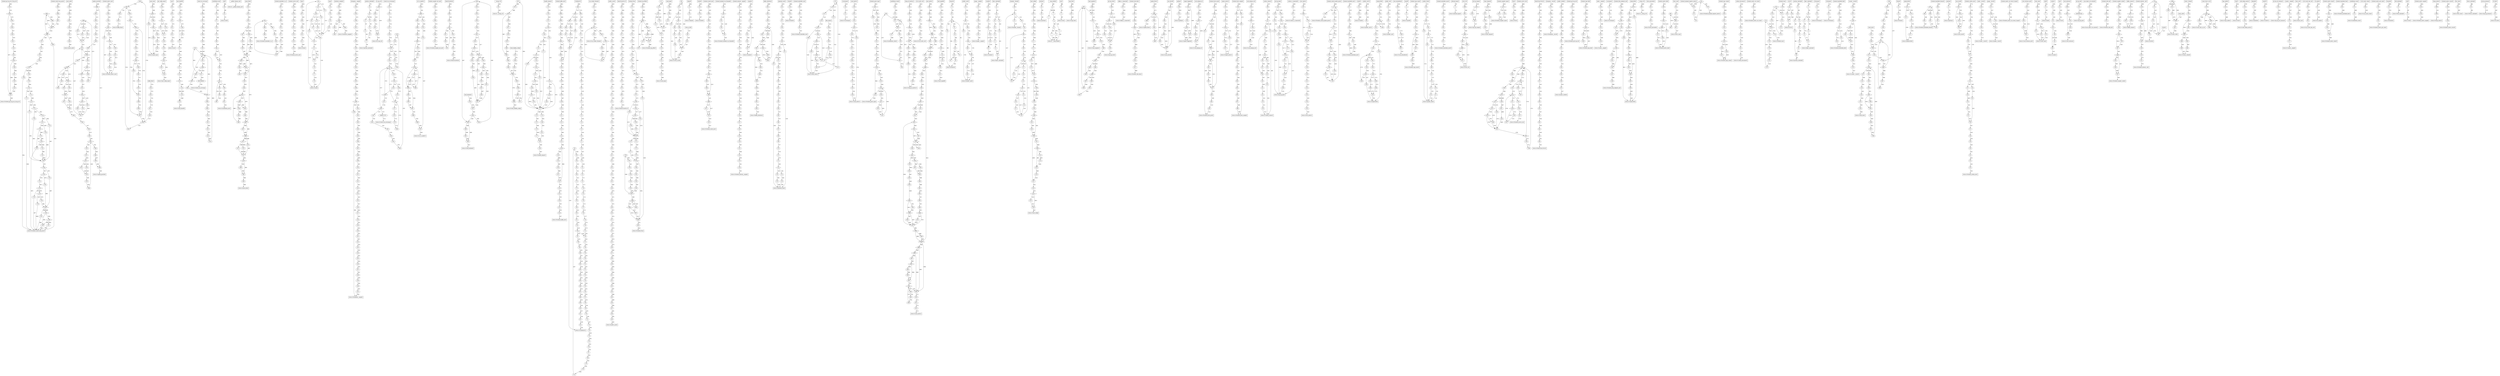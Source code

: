 digraph cfg {
	node [];
	2539 -> 2540 [label = "5077"] ;
	1749 -> 1762 [label = "3973"] ;
	fun3087 -> 2399 [label = "4830"] ;
	1908 -> 1911 [label = "4226"] ;
	1457 -> 1458 [label = "3513"] ;
	3026 -> 3027 [label = "5742"] ;
	3024 -> 3027 [label = "5740"] ;
	1948 -> 1950 [label = "4263"] ;
	3027 -> 3030 [label = "5744"] ;
	2502 -> ret3183 [label = "5020"] ;
	2498 -> ret3183 [label = "5016"] ;
	2494 -> ret3183 [label = "5011"] ;
	2161 -> 2163 [label = "4541"] ;
	619 -> 620 [label = "1970"] ;
	2109 -> 2113 [label = "4475"] ;
	2103 -> 2113 [label = "4472"] ;
	1618 -> 1596 [label = "3834"] ;
	1614 -> 1596 [label = "3830"] ;
	1605 -> 1596 [label = "3819"] ;
	1601 -> 1596 [label = "3815"] ;
	1591 -> 1596 [label = "3807"] ;
	581 -> 583 [label = "1910"] ;
	100 -> 101 [label = "969"] ;
	fun3 -> ret3 [label = "-1"] ;
	1625 -> 1627 [label = "3854"] ;
	989 -> ret1629 [label = "2600"] ;
	2233 -> 2234 [label = "4630"] ;
	611 -> ret1380 [label = "1949"] ;
	145 -> 155 [label = "1211"] ;
	1840 -> 1843 [label = "4087"] ;
	1398 -> 1399 [label = "3391"] ;
	36 -> 37 [label = "792"] ;
	32 -> 37 [label = "788"] ;
	2855 -> 2856 [label = "5530"] ;
	1539 -> 1540 [label = "3742"] ;
	2698 -> 2699 [label = "5292"] ;
	1487 -> ret2445 [label = "3578"] ;
	665 -> ret1419 [label = "2046"] ;
	171 -> 173 [label = "1229"] ;
	2055 -> 2060 [label = "4406"] ;
	fun1039 -> 250 [label = "1360"] ;
	3072 -> 3073 [label = "5805"] ;
	3065 -> 3066 [label = "5796"] ;
	1181 -> 1183 [label = "2954"] ;
	1177 -> 1183 [label = "2950"] ;
	fun2885 -> 3088 [label = "5822"] ;
	762 -> 763 [label = "2208"] ;
	fun2766 -> 1811 [label = "4054"] ;
	403 -> 404 [label = "1647"] ;
	1721 -> 1736 [label = "3959"] ;
	669 -> 670 [label = "2066"] ;
	1138 -> 1148 [label = "2912"] ;
	2790 -> 2791 [label = "5400"] ;
	1613 -> 1614 [label = "3828"] ;
	fun3111 -> 2461 [label = "4960"] ;
	1117 -> 1118 [label = "2867"] ;
	290 -> 291 [label = "1449"] ;
	115 -> 116 [label = "1073"] ;
	3042 -> 3043 [label = "5758"] ;
	1515 -> 1516 [label = "3676"] ;
	1869 -> 1871 [label = "4127"] ;
	245 -> 246 [label = "1351"] ;
	716 -> 717 [label = "2165"] ;
	1908 -> 1910 [label = "4226"] ;
	1215 -> 1216 [label = "3030"] ;
	537 -> 538 [label = "1842"] ;
	2702 -> 2703 [label = "5296"] ;
	2827 -> 2831 [label = "5495"] ;
	378 -> 379 [label = "1585"] ;
	fun2551 -> 1518 [label = "3682"] ;
	678 -> 679 [label = "2075"] ;
	1144 -> 1146 [label = "2916"] ;
	945 -> 946 [label = "2540"] ;
	2573 -> 2574 [label = "5139"] ;
	131 -> ret805 [label = "1173"] ;
	1895 -> 1896 [label = "4219"] ;
	1035 -> 1036 [label = "2752"] ;
	1920 -> 1921 [label = "4237"] ;
	1671 -> 1673 [label = "3899"] ;
	fun3116 -> 2503 [label = "5023"] ;
	566 -> 568 [label = "1876"] ;
	564 -> 568 [label = "1874"] ;
	2002 -> 2003 [label = "4336"] ;
	908 -> 909 [label = "2442"] ;
	2902 -> 2903 [label = "5627"] ;
	2131 -> 2132 [label = "4503"] ;
	79 -> 80 [label = "944"] ;
	fun1419 -> 648 [label = "2025"] ;
	fun1319 -> 549 [label = "1854"] ;
	705 -> 706 [label = "2154"] ;
	763 -> 764 [label = "2209"] ;
	480 -> 481 [label = "1757"] ;
	1929 -> 1931 [label = "4245"] ;
	1927 -> 1931 [label = "4243"] ;
	1924 -> 1931 [label = "4240"] ;
	1577 -> 1578 [label = "3773"] ;
	fun2904 -> 1889 [label = "4188"] ;
	3077 -> 3078 [label = "5809"] ;
	3047 -> 3048 [label = "5764"] ;
	1840 -> 1846 [label = "4087"] ;
	1340 -> 1341 [label = "3259"] ;
	fun1530 -> 815 [label = "2262"] ;
	fun418 -> 42 [label = "806"] ;
	fun1023 -> 198 [label = "1300"] ;
	3090 -> 3091 [label = "5839"] ;
	2172 -> 2173 [label = "4567"] ;
	1663 -> 1664 [label = "3890"] ;
	fun413 -> 39 [label = "797"] ;
	fun3183 -> 2492 [label = "5001"] ;
	1874 -> ret2677 [label = "4131"] ;
	776 -> 783 [label = "2217"] ;
	6 -> 7 [label = "695"] ;
	70 -> 71 [label = "895"] ;
	151 -> 164 [label = "1220"] ;
	2426 -> 2427 [label = "4896"] ;
	2042 -> 2043 [label = "4392"] ;
	1858 -> 1863 [label = "4118"] ;
	1590 -> 1591 [label = "3806"] ;
	784 -> 785 [label = "2222"] ;
	765 -> 766 [label = "2211"] ;
	2097 -> 2071 [label = "4457"] ;
	2066 -> 2071 [label = "4429"] ;
	1290 -> 1295 [label = "3149"] ;
	3031 -> 3032 [label = "5748"] ;
	fun3527 -> 2873 [label = "5561"] ;
	2416 -> 2417 [label = "4859"] ;
	978 -> 979 [label = "2590"] ;
	2133 -> 2134 [label = "4505"] ;
	1880 -> 1888 [label = "4176"] ;
	1416 -> 1417 [label = "3419"] ;
	995 -> 996 [label = "2633"] ;
	708 -> 709 [label = "2157"] ;
	815 -> 816 [label = "2269"] ;
	1510 -> ret2526 [label = "3627"] ;
	135 -> 136 [label = "1202"] ;
	2243 -> 2244 [label = "4657"] ;
	2167 -> 2168 [label = "4562"] ;
	622 -> 623 [label = "1973"] ;
	2628 -> 2629 [label = "5211"] ;
	850 -> ret1524 [label = "2311"] ;
	832 -> ret1524 [label = "2293"] ;
	fun1938 -> 1020 [label = "2711"] ;
	879 -> 884 [label = "2371"] ;
	40 -> ret413 [label = "803"] ;
	2682 -> 2687 [label = "5278"] ;
	2679 -> 2687 [label = "5276"] ;
	1041 -> 1042 [label = "2758"] ;
	296 -> 297 [label = "1455"] ;
	fun1332 -> 535 [label = "1833"] ;
	2645 -> ret1126 [label = "5234"] ;
	410 -> 411 [label = "1654"] ;
	3010 -> 3011 [label = "5713"] ;
	1136 -> 1137 [label = "2910"] ;
	2738 -> 2739 [label = "5356"] ;
	1911 -> 1915 [label = "4229"] ;
	2142 -> 2146 [label = "4511"] ;
	2136 -> 2146 [label = "4508"] ;
	1460 -> 1461 [label = "3516"] ;
	2427 -> ret3124 [label = "4897"] ;
	309 -> 310 [label = "1488"] ;
	2794 -> 2795 [label = "5404"] ;
	1259 -> 1261 [label = "3106"] ;
	1485 -> 1486 [label = "3575"] ;
	fun1167 -> 306 [label = "1466"] ;
	2900 -> 2901 [label = "5625"] ;
	1863 -> 1864 [label = "4120"] ;
	1413 -> 1414 [label = "3414"] ;
	fun2244 -> 1307 [label = "3202"] ;
	2845 -> 2846 [label = "5511"] ;
	1420 -> 1421 [label = "3425"] ;
	3091 -> 3092 [label = "5840"] ;
	1624 -> 1625 [label = "3853"] ;
	1796 -> ret2663 [label = "4032"] ;
	921 -> 925 [label = "2484"] ;
	1512 -> 1513 [label = "3664"] ;
	1821 -> 1826 [label = "4067"] ;
	714 -> 715 [label = "2163"] ;
	383 -> ret1212 [label = "1596"] ;
	1411 -> 1412 [label = "3410"] ;
	2341 -> 2342 [label = "4758"] ;
	311 -> 314 [label = "1490"] ;
	690 -> 692 [label = "2138"] ;
	687 -> 692 [label = "2135"] ;
	452 -> 453 [label = "1705"] ;
	fun3268 -> 2595 [label = "5166"] ;
	1554 -> 1557 [label = "3753"] ;
	12 -> ret390 [label = "743"] ;
	807 -> 808 [label = "2244"] ;
	fun3150 -> 2440 [label = "4921"] ;
	1266 -> 1270 [label = "3112"] ;
	467 -> 468 [label = "1734"] ;
	2849 -> 2850 [label = "5516"] ;
	1275 -> 1276 [label = "3121"] ;
	1427 -> 1428 [label = "3437"] ;
	331 -> 332 [label = "1509"] ;
	1450 -> 1451 [label = "3506"] ;
	224 -> 226 [label = "1327"] ;
	52 -> 53 [label = "825"] ;
	46 -> 53 [label = "819"] ;
	1484 -> 1485 [label = "3574"] ;
	938 -> 939 [label = "2527"] ;
	753 -> 754 [label = "2199"] ;
	1953 -> 1955 [label = "4268"] ;
	9 -> ret363 [label = "711"] ;
	1022 -> 1023 [label = "2721"] ;
	326 -> 327 [label = "1504"] ;
	3004 -> 3005 [label = "5704"] ;
	2870 -> 2871 [label = "5556"] ;
	2868 -> 2871 [label = "5555"] ;
	1341 -> ret2265 [label = "3261"] ;
	2746 -> 2747 [label = "5363"] ;
	133 -> 134 [label = "1200"] ;
	2572 -> 2573 [label = "5138"] ;
	1296 -> 1298 [label = "3155"] ;
	1293 -> 1298 [label = "3152"] ;
	1289 -> 1298 [label = "3147"] ;
	1283 -> 1284 [label = "3135"] ;
	1281 -> 1284 [label = "3134"] ;
	fun3025 -> 2235 [label = "4634"] ;
	1475 -> 1478 [label = "3555"] ;
	895 -> 896 [label = "2386"] ;
	110 -> ret608 [label = "1045"] ;
	2687 -> 2692 [label = "5284"] ;
	1543 -> 1544 [label = "3745"] ;
	745 -> 746 [label = "2191"] ;
	3092 -> 3093 [label = "5841"] ;
	700 -> 701 [label = "2149"] ;
	2314 -> 2325 [label = "4721"] ;
	1922 -> 1925 [label = "4239"] ;
	1892 -> 1893 [label = "4215"] ;
	3063 -> 3065 [label = "5795"] ;
	630 -> 631 [label = "2006"] ;
	2238 -> 2239 [label = "4643"] ;
	1382 -> ret2321 [label = "3345"] ;
	2082 -> 2084 [label = "4443"] ;
	392 -> 393 [label = "1612"] ;
	fun2243 -> 2552 [label = "5093"] ;
	905 -> 906 [label = "2439"] ;
	2457 -> 2458 [label = "4954"] ;
	1353 -> 1354 [label = "3290"] ;
	3040 -> 3041 [label = "5756"] ;
	2151 -> 2153 [label = "4532"] ;
	1827 -> 1831 [label = "4070"] ;
	1821 -> 1831 [label = "4067"] ;
	654 -> 657 [label = "2038"] ;
	fun798 -> 127 [label = "1147"] ;
	1195 -> 1196 [label = "2977"] ;
	2493 -> 2494 [label = "5010"] ;
	2378 -> 2381 [label = "4807"] ;
	3112 -> 3113 [label = "5861"] ;
	2442 -> 2443 [label = "4931"] ;
	2268 -> 2270 [label = "4694"] ;
	fun2026 -> 1135 [label = "2891"] ;
	fun1804 -> 990 [label = "2608"] ;
	2907 -> 2909 [label = "5630"] ;
	353 -> 354 [label = "1561"] ;
	396 -> 397 [label = "1616"] ;
	2982 -> 2984 [label = "5688"] ;
	1785 -> 1786 [label = "4020"] ;
	1766 -> 1767 [label = "3993"] ;
	473 -> 474 [label = "1739"] ;
	2921 -> 2930 [label = "5640"] ;
	854 -> ret1548 [label = "2322"] ;
	31 -> 32 [label = "787"] ;
	1638 -> 1642 [label = "3865"] ;
	481 -> 482 [label = "1758"] ;
	679 -> 680 [label = "2076"] ;
	3073 -> 3074 [label = "5806"] ;
	649 -> 650 [label = "2036"] ;
	2512 -> 2513 [label = "5042"] ;
	2019 -> 2055 [label = "4367"] ;
	2016 -> 2055 [label = "4365"] ;
	2074 -> 2075 [label = "4433"] ;
	1585 -> 1586 [label = "3801"] ;
	2396 -> 2397 [label = "4825"] ;
	1213 -> 1214 [label = "3028"] ;
	739 -> 740 [label = "2185"] ;
	1648 -> 1649 [label = "3876"] ;
	1468 -> 1471 [label = "3534"] ;
	865 -> 861 [label = "2335"] ;
	857 -> 861 [label = "2332"] ;
	2629 -> 2632 [label = "5212"] ;
	2623 -> 2632 [label = "5209"] ;
	917 -> 918 [label = "2479"] ;
	193 -> 196 [label = "1293"] ;
	774 -> 775 [label = "2215"] ;
	701 -> 702 [label = "2150"] ;
	1036 -> 1037 [label = "2752"] ;
	28 -> 29 [label = "784"] ;
	1900 -> 1903 [label = "4221"] ;
	1127 -> 1128 [label = "2875"] ;
	2800 -> 2805 [label = "5407"] ;
	2430 -> 2431 [label = "4909"] ;
	477 -> ret1262 [label = "1743"] ;
	474 -> ret1262 [label = "1740"] ;
	463 -> ret1262 [label = "1728"] ;
	459 -> ret1262 [label = "1724"] ;
	2864 -> 2867 [label = "5551"] ;
	1853 -> 1854 [label = "4110"] ;
	fun1183 -> 336 [label = "1516"] ;
	2234 -> ret912 [label = "4631"] ;
	375 -> 376 [label = "1582"] ;
	2363 -> 2365 [label = "4774"] ;
	1001 -> 1002 [label = "2652"] ;
	1454 -> 1460 [label = "3511"] ;
	969 -> 970 [label = "2584"] ;
	354 -> 355 [label = "1562"] ;
	2733 -> 2724 [label = "5331"] ;
	2720 -> 2724 [label = "5323"] ;
	389 -> 390 [label = "1609"] ;
	2253 -> 2254 [label = "4684"] ;
	2636 -> 2641 [label = "5227"] ;
	612 -> 614 [label = "1957"] ;
	1721 -> 1723 [label = "3959"] ;
	2389 -> 2391 [label = "4819"] ;
	3088 -> 3089 [label = "5837"] ;
	2607 -> ret3268 [label = "5182"] ;
	1833 -> ret2766 [label = "4076"] ;
	827 -> ret1530 [label = "2280"] ;
	fun426 -> 55 [label = "830"] ;
	23 -> 24 [label = "769"] ;
	2697 -> 2698 [label = "5291"] ;
	2449 -> 2450 [label = "4937"] ;
	844 -> 845 [label = "2304"] ;
	53 -> ret418 [label = "827"] ;
	2642 -> 2645 [label = "5230"] ;
	2636 -> 2645 [label = "5227"] ;
	2081 -> 2082 [label = "4442"] ;
	191 -> 192 [label = "1291"] ;
	1609 -> 1610 [label = "3824"] ;
	3058 -> 3059 [label = "5792"] ;
	2264 -> 2265 [label = "4690"] ;
	2130 -> 2131 [label = "4502"] ;
	2064 -> ret2950 [label = "4413"] ;
	1994 -> 1996 [label = "4329"] ;
	192 -> 193 [label = "1292"] ;
	2559 -> 2560 [label = "5131"] ;
	2327 -> ret907 [label = "4730"] ;
	fun791 -> 124 [label = "1129"] ;
	443 -> 444 [label = "1687"] ;
	1157 -> 1158 [label = "2927"] ;
	686 -> 687 [label = "2134"] ;
	2413 -> 2414 [label = "4856"] ;
	642 -> 643 [label = "2018"] ;
	173 -> 175 [label = "1230"] ;
	171 -> 175 [label = "1229"] ;
	125 -> ret791 [label = "1137"] ;
	1155 -> 1157 [label = "2926"] ;
	fun784 -> 121 [label = "1111"] ;
	2851 -> 2852 [label = "5519"] ;
	2018 -> 2019 [label = "4366"] ;
	1962 -> 1963 [label = "4279"] ;
	2729 -> 2730 [label = "5327"] ;
	1886 -> 1880 [label = "4180"] ;
	1876 -> 1880 [label = "4175"] ;
	2256 -> 2257 [label = "4687"] ;
	fun1272 -> 479 [label = "1746"] ;
	fun2104 -> 1210 [label = "3009"] ;
	930 -> 931 [label = "2510"] ;
	428 -> 429 [label = "1672"] ;
	1357 -> 1358 [label = "3303"] ;
	1058 -> 1059 [label = "2798"] ;
	2415 -> 2416 [label = "4858"] ;
	112 -> 113 [label = "1059"] ;
	2860 -> 2861 [label = "5546"] ;
	2527 -> 2529 [label = "5052"] ;
	287 -> 304 [label = "1448"] ;
	799 -> 800 [label = "2236"] ;
	2842 -> 2844 [label = "5509"] ;
	792 -> 793 [label = "2229"] ;
	2511 -> 2512 [label = "5041"] ;
	2136 -> 2141 [label = "4508"] ;
	2325 -> 2326 [label = "4728"] ;
	1319 -> 1320 [label = "3222"] ;
	408 -> 409 [label = "1652"] ;
	680 -> 681 [label = "2077"] ;
	1447 -> 1448 [label = "3503"] ;
	147 -> 149 [label = "1214"] ;
	2874 -> ret3527 [label = "5567"] ;
	2371 -> 2372 [label = "4789"] ;
	1295 -> 1296 [label = "3154"] ;
	2598 -> 2603 [label = "5175"] ;
	2513 -> 2514 [label = "5043"] ;
	2053 -> 2015 [label = "4404"] ;
	2010 -> 2015 [label = "4362"] ;
	1763 -> 1764 [label = "3989"] ;
	462 -> 465 [label = "1727"] ;
	1750 -> 1760 [label = "3974"] ;
	2040 -> 2042 [label = "4391"] ;
	2713 -> 2714 [label = "5316"] ;
	1393 -> 1394 [label = "3383"] ;
	fun3505 -> 2853 [label = "5523"] ;
	2417 -> ret2236 [label = "4860"] ;
	24 -> 25 [label = "770"] ;
	429 -> 430 [label = "1673"] ;
	841 -> 843 [label = "2302"] ;
	964 -> 965 [label = "2566"] ;
	737 -> 738 [label = "2183"] ;
	14 -> 15 [label = "751"] ;
	1715 -> 1717 [label = "3950"] ;
	fun3371 -> 2811 [label = "5426"] ;
	470 -> 471 [label = "1737"] ;
	2597 -> 2598 [label = "5174"] ;
	1389 -> 1390 [label = "3378"] ;
	513 -> 514 [label = "1805"] ;
	220 -> 224 [label = "1323"] ;
	2931 -> 2933 [label = "5645"] ;
	2634 -> 2635 [label = "5225"] ;
	1345 -> 1346 [label = "3272"] ;
	1332 -> 1334 [label = "3241"] ;
	1330 -> 1334 [label = "3239"] ;
	101 -> ret502 [label = "970"] ;
	1817 -> 1820 [label = "4064"] ;
	1667 -> 1668 [label = "3894"] ;
	1665 -> 1668 [label = "3893"] ;
	501 -> 506 [label = "1795"] ;
	56 -> 58 [label = "841"] ;
	2968 -> 2970 [label = "5675"] ;
	2679 -> 2681 [label = "5276"] ;
	577 -> 578 [label = "1906"] ;
	1698 -> 1701 [label = "3933"] ;
	1749 -> 1750 [label = "3973"] ;
	1683 -> ret2719 [label = "3909"] ;
	185 -> ret1008 [label = "1280"] ;
	fun1008 -> 184 [label = "1272"] ;
	214 -> 231 [label = "1320"] ;
	fun2458 -> 2647 [label = "5237"] ;
	8 -> ret348 [label = "698"] ;
	7 -> ret348 [label = "696"] ;
	5 -> ret348 [label = "693"] ;
	1 -> ret348 [label = "689"] ;
	2235 -> 2237 [label = "4641"] ;
	2265 -> 2268 [label = "4691"] ;
	2375 -> 2376 [label = "4793"] ;
	98 -> ret566 [label = "959"] ;
	96 -> ret566 [label = "956"] ;
	2466 -> 2467 [label = "4968"] ;
	2662 -> 2663 [label = "5263"] ;
	1537 -> 1538 [label = "3740"] ;
	2046 -> 2047 [label = "4396"] ;
	1826 -> 1827 [label = "4069"] ;
	1454 -> 1456 [label = "3511"] ;
	870 -> 871 [label = "2347"] ;
	113 -> ret617 [label = "1061"] ;
	220 -> 222 [label = "1323"] ;
	77 -> ret511 [label = "921"] ;
	2913 -> 2914 [label = "5635"] ;
	1864 -> 1868 [label = "4122"] ;
	1858 -> 1868 [label = "4118"] ;
	1299 -> ret1116 [label = "3158"] ;
	601 -> ret1331 [label = "1924"] ;
	1358 -> 1359 [label = "3304"] ;
	724 -> 725 [label = "2173"] ;
	2664 -> 2665 [label = "5265"] ;
	438 -> 439 [label = "1682"] ;
	122 -> ret784 [label = "1119"] ;
	149 -> 161 [label = "1217"] ;
	2748 -> 2750 [label = "5366"] ;
	560 -> 561 [label = "1871"] ;
	261 -> 264 [label = "1406"] ;
	255 -> 264 [label = "1403"] ;
	881 -> 882 [label = "2372"] ;
	2553 -> 2554 [label = "5101"] ;
	fun1389 -> 619 [label = "1965"] ;
	458 -> 459 [label = "1723"] ;
	2115 -> 2116 [label = "4481"] ;
	103 -> 104 [label = "1020"] ;
	2731 -> 2732 [label = "5329"] ;
	2579 -> 2580 [label = "5145"] ;
	315 -> 317 [label = "1494"] ;
	66 -> ret426 [label = "851"] ;
	2616 -> 2619 [label = "5194"] ;
	2610 -> 2619 [label = "5191"] ;
	fun1601 -> 928 [label = "2499"] ;
	2433 -> 2434 [label = "4912"] ;
	fun2445 -> 1482 [label = "3565"] ;
	2008 -> ret2941 [label = "4343"] ;
	2004 -> ret2941 [label = "4339"] ;
	2903 -> 2907 [label = "5628"] ;
	1766 -> 1768 [label = "3993"] ;
	1765 -> 1768 [label = "3992"] ;
	1105 -> 1106 [label = "2845"] ;
	1408 -> 1409 [label = "3405"] ;
	fun390 -> 11 [label = "736"] ;
	1702 -> 1703 [label = "3937"] ;
	3012 -> ret3535 [label = "5715"] ;
	10458400144 -> ret986 [label = "3162"] ;
	856 -> 857 [label = "2331"] ;
	2653 -> 2654 [label = "5245"] ;
	310 -> 311 [label = "1489"] ;
	2817 -> 2818 [label = "5452"] ;
	644 -> 645 [label = "2020"] ;
	2421 -> ret2888 [label = "4870"] ;
	1218 -> 1219 [label = "3033"] ;
	2621 -> 2622 [label = "5207"] ;
	2506 -> 2507 [label = "5036"] ;
	2101 -> 2102 [label = "4470"] ;
	fun1613 -> 944 [label = "2534"] ;
	1985 -> 1986 [label = "4298"] ;
	1889 -> 1986 [label = "4213"] ;
	1214 -> 1215 [label = "3029"] ;
	468 -> 469 [label = "1735"] ;
	2452 -> 2453 [label = "4950"] ;
	1498 -> 1503 [label = "3597"] ;
	2864 -> 2865 [label = "5551"] ;
	1710 -> 1711 [label = "3945"] ;
	1078 -> 1101 [label = "2819"] ;
	500 -> 501 [label = "1792"] ;
	550 -> 551 [label = "1866"] ;
	2876 -> 2877 [label = "5575"] ;
	3116 -> 3118 [label = "5865"] ;
	fun2461 -> 2621 [label = "5201"] ;
	1504 -> 1507 [label = "3600"] ;
	1498 -> 1507 [label = "3597"] ;
	2578 -> 2579 [label = "5144"] ;
	233 -> 235 [label = "1334"] ;
	231 -> 235 [label = "1333"] ;
	206 -> 235 [label = "1316"] ;
	366 -> 367 [label = "1574"] ;
	1208 -> ret1863 [label = "2990"] ;
	811 -> 812 [label = "2248"] ;
	3084 -> 3063 [label = "5817"] ;
	3059 -> 3063 [label = "5793"] ;
	871 -> 872 [label = "2348"] ;
	2556 -> ret2243 [label = "5104"] ;
	616 -> 617 [label = "1960"] ;
	614 -> 617 [label = "1958"] ;
	596 -> 591 [label = "1919"] ;
	587 -> 591 [label = "1915"] ;
	2094 -> 2095 [label = "4454"] ;
	1528 -> 1529 [label = "3736"] ;
	1316 -> 1317 [label = "3219"] ;
	3123 -> 3124 [label = "5872"] ;
	1216 -> 1217 [label = "3031"] ;
	fun3531 -> 2876 [label = "5570"] ;
	2376 -> 2377 [label = "4794"] ;
	2080 -> 2081 [label = "4441"] ;
	fun2089 -> 1236 [label = "3055"] ;
	95 -> 84 [label = "954"] ;
	92 -> 84 [label = "951"] ;
	80 -> 84 [label = "945"] ;
	270 -> 272 [label = "1422"] ;
	861 -> 867 [label = "2333"] ;
	26 -> ret405 [label = "773"] ;
	594 -> 595 [label = "1917"] ;
	fun2565 -> 1515 [label = "3670"] ;
	1489 -> 1490 [label = "3588"] ;
	2901 -> 2902 [label = "5626"] ;
	2758 -> 2761 [label = "5374"] ;
	1236 -> 1237 [label = "3062"] ;
	1008 -> 1009 [label = "2666"] ;
	164 -> 141 [label = "1221"] ;
	158 -> 141 [label = "1215"] ;
	155 -> 141 [label = "1212"] ;
	136 -> 141 [label = "1203"] ;
	264 -> ret1137 [label = "1410"] ;
	1798 -> 1799 [label = "4041"] ;
	fun2677 -> 1848 [label = "4094"] ;
	2118 -> 2119 [label = "4484"] ;
	1021 -> 1022 [label = "2720"] ;
	1789 -> 1790 [label = "4024"] ;
	984 -> 985 [label = "2596"] ;
	2490 -> ret3177 [label = "4998"] ;
	fun2446 -> 1475 [label = "3549"] ;
	1379 -> 1380 [label = "3342"] ;
	2423 -> 2424 [label = "4887"] ;
	2194 -> 2195 [label = "4589"] ;
	107 -> ret622 [label = "1033"] ;
	1219 -> 1220 [label = "3034"] ;
	568 -> 555 [label = "1878"] ;
	551 -> 555 [label = "1867"] ;
	3016 -> 3017 [label = "5735"] ;
	1617 -> 1618 [label = "3833"] ;
	683 -> 684 [label = "2132"] ;
	3074 -> 3076 [label = "5807"] ;
	1598 -> 1600 [label = "3813"] ;
	2189 -> 2190 [label = "4583"] ;
	1888 -> ret2897 [label = "4182"] ;
	430 -> 431 [label = "1674"] ;
	2989 -> 2991 [label = "5696"] ;
	2850 -> 2851 [label = "5518"] ;
	448 -> 449 [label = "1692"] ;
	2953 -> 2955 [label = "5663"] ;
	2764 -> 2766 [label = "5380"] ;
	1402 -> 1403 [label = "3395"] ;
	957 -> 960 [label = "2560"] ;
	709 -> 710 [label = "2158"] ;
	3037 -> 3038 [label = "5753"] ;
	fun2772 -> 1835 [label = "4079"] ;
	2050 -> 2051 [label = "4401"] ;
	2383 -> 2384 [label = "4812"] ;
	1463 -> ret2081 [label = "3519"] ;
	1458 -> ret2081 [label = "3514"] ;
	1451 -> ret2081 [label = "3507"] ;
	835 -> 837 [label = "2296"] ;
	831 -> 832 [label = "2292"] ;
	314 -> 315 [label = "1493"] ;
	fun3564 -> 3014 [label = "5718"] ;
	2535 -> 2536 [label = "5074"] ;
	1386 -> 1387 [label = "3375"] ;
	354 -> 357 [label = "1562"] ;
	3011 -> 3012 [label = "5714"] ;
	1450 -> 1453 [label = "3506"] ;
	1490 -> 1491 [label = "3589"] ;
	2735 -> ret1131 [label = "5333"] ;
	1811 -> 1812 [label = "4061"] ;
	1492 -> 1493 [label = "3591"] ;
	1265 -> 1266 [label = "3111"] ;
	1132 -> 1133 [label = "2883"] ;
	684 -> 686 [label = "2133"] ;
	918 -> 919 [label = "2480"] ;
	332 -> 333 [label = "1510"] ;
	2447 -> 2449 [label = "4935"] ;
	2444 -> 2449 [label = "4933"] ;
	29 -> 31 [label = "786"] ;
	2252 -> 2253 [label = "4683"] ;
	fun1931 -> 1016 [label = "2700"] ;
	362 -> 363 [label = "1570"] ;
	2151 -> 2155 [label = "4532"] ;
	2484 -> 2488 [label = "4992"] ;
	3127 -> 3128 [label = "5876"] ;
	2886 -> 2890 [label = "5613"] ;
	2440 -> 2441 [label = "4929"] ;
	119 -> ret638 [label = "1088"] ;
	fun622 -> 106 [label = "1026"] ;
	1461 -> 1462 [label = "3517"] ;
	2827 -> 2829 [label = "5495"] ;
	1251 -> ret2089 [label = "3074"] ;
	2648 -> 2653 [label = "5243"] ;
	1850 -> 1851 [label = "4107"] ;
	937 -> 938 [label = "2526"] ;
	526 -> 527 [label = "1817"] ;
	457 -> 458 [label = "1722"] ;
	fun3495 -> 2821 [label = "5480"] ;
	205 -> 206 [label = "1315"] ;
	1008 -> 1011 [label = "2666"] ;
	329 -> 330 [label = "1507"] ;
	2962 -> 2963 [label = "5671"] ;
	2803 -> 2800 [label = "5408"] ;
	2787 -> 2800 [label = "5399"] ;
	888 -> 889 [label = "2379"] ;
	791 -> 792 [label = "2228"] ;
	667 -> 668 [label = "2064"] ;
	2436 -> 2437 [label = "4915"] ;
	1527 -> 1528 [label = "3735"] ;
	1344 -> 1345 [label = "3271"] ;
	1292 -> 1293 [label = "3150"] ;
	494 -> 495 [label = "1770"] ;
	2353 -> 2354 [label = "4765"] ;
	1638 -> 1645 [label = "3865"] ;
	1637 -> 1645 [label = "3864"] ;
	1412 -> 1413 [label = "3412"] ;
	2006 -> 2007 [label = "4341"] ;
	fun1548 -> 852 [label = "2314"] ;
	1212 -> 1213 [label = "3027"] ;
	3106 -> 3107 [label = "5855"] ;
	689 -> 690 [label = "2137"] ;
	715 -> 716 [label = "2164"] ;
	603 -> 604 [label = "1933"] ;
	909 -> ret1660 [label = "2443"] ;
	418 -> 419 [label = "1662"] ;
	2987 -> 2988 [label = "5694"] ;
	1401 -> 1402 [label = "3394"] ;
	1305 -> ret2169 [label = "3185"] ;
	237 -> ret1023 [label = "1339"] ;
	3115 -> 3116 [label = "5864"] ;
	2659 -> 2660 [label = "5261"] ;
	1376 -> 1377 [label = "3331"] ;
	368 -> 369 [label = "1576"] ;
	1524 -> 1525 [label = "3732"] ;
	873 -> 874 [label = "2351"] ;
	1844 -> 1840 [label = "4089"] ;
	1836 -> 1840 [label = "4086"] ;
	2455 -> 2459 [label = "4953"] ;
	2170 -> 2171 [label = "4565"] ;
	1564 -> 1565 [label = "3764"] ;
	1131 -> 1132 [label = "2882"] ;
	580 -> 581 [label = "1909"] ;
	1550 -> 1551 [label = "3750"] ;
	1255 -> 1256 [label = "3102"] ;
	878 -> ret1567 [label = "2363"] ;
	1578 -> 1579 [label = "3774"] ;
	1394 -> 1395 [label = "3385"] ;
	277 -> 279 [label = "1428"] ;
	270 -> 279 [label = "1422"] ;
	175 -> 176 [label = "1232"] ;
	2171 -> 2172 [label = "4566"] ;
	897 -> 898 [label = "2388"] ;
	2758 -> 2760 [label = "5374"] ;
	2704 -> ret1123 [label = "5299"] ;
	176 -> 177 [label = "1233"] ;
	950 -> 951 [label = "2556"] ;
	900 -> 901 [label = "2417"] ;
	562 -> 564 [label = "1873"] ;
	2196 -> 2201 [label = "4591"] ;
	2848 -> 2849 [label = "5515"] ;
	911 -> 912 [label = "2458"] ;
	2873 -> 2874 [label = "5566"] ;
	2169 -> 2170 [label = "4564"] ;
	1713 -> 1715 [label = "3948"] ;
	797 -> 798 [label = "2234"] ;
	2750 -> 2751 [label = "5367"] ;
	648 -> 649 [label = "2035"] ;
	875 -> ret1560 [label = "2354"] ;
	874 -> ret1560 [label = "2352"] ;
	872 -> ret1560 [label = "2349"] ;
	738 -> 739 [label = "2184"] ;
	2125 -> 2128 [label = "4488"] ;
	2119 -> 2128 [label = "4485"] ;
	fun2086 -> 1440 [label = "3478"] ;
	fun1594 -> 926 [label = "2491"] ;
	121 -> 122 [label = "1118"] ;
	676 -> 677 [label = "2073"] ;
	1449 -> 1450 [label = "3505"] ;
	1883 -> 1884 [label = "4177"] ;
	941 -> 942 [label = "2530"] ;
	524 -> 526 [label = "1815"] ;
	521 -> 526 [label = "1812"] ;
	1782 -> 1788 [label = "4018"] ;
	fun2672 -> 1685 [label = "3912"] ;
	631 -> 632 [label = "2007"] ;
	301 -> 302 [label = "1460"] ;
	1959 -> 1960 [label = "4273"] ;
	1404 -> 1405 [label = "3399"] ;
	942 -> ret1610 [label = "2531"] ;
	0 -> 1 [label = "688"] ;
	1784 -> 1785 [label = "4019"] ;
	1158 -> 1160 [label = "2928"] ;
	2455 -> 2457 [label = "4953"] ;
	736 -> 737 [label = "2182"] ;
	829 -> 830 [label = "2290"] ;
	599 -> 600 [label = "1921"] ;
	fun1110 -> 497 [label = "1774"] ;
	2942 -> 2948 [label = "5652"] ;
	2940 -> 2948 [label = "5651"] ;
	658 -> 659 [label = "2040"] ;
	1101 -> 1102 [label = "2838"] ;
	758 -> 759 [label = "2204"] ;
	64 -> 65 [label = "848"] ;
	2523 -> 2526 [label = "5050"] ;
	2320 -> 2322 [label = "4724"] ;
	2318 -> 2322 [label = "4723"] ;
	3110 -> 3111 [label = "5859"] ;
	1753 -> 1754 [label = "3976"] ;
	573 -> ret1324 [label = "1889"] ;
	538 -> 543 [label = "1844"] ;
	2250 -> 2251 [label = "4681"] ;
	931 -> 933 [label = "2511"] ;
	1426 -> 1427 [label = "3435"] ;
	3093 -> 3098 [label = "5844"] ;
	3038 -> 3045 [label = "5755"] ;
	2444 -> 2446 [label = "4933"] ;
	fun2309 -> 1372 [label = "3318"] ;
	2318 -> 2320 [label = "4723"] ;
	1011 -> 1012 [label = "2669"] ;
	748 -> 749 [label = "2194"] ;
	84 -> 87 [label = "946"] ;
	2776 -> 2777 [label = "5391"] ;
	1377 -> ret2309 [label = "3333"] ;
	621 -> 622 [label = "1972"] ;
	2773 -> 2774 [label = "5388"] ;
	3121 -> 3123 [label = "5870"] ;
	3116 -> 3123 [label = "5865"] ;
	1538 -> 1539 [label = "3741"] ;
	fun1591 -> 917 [label = "2472"] ;
	764 -> 765 [label = "2210"] ;
	2221 -> 2222 [label = "4612"] ;
	1070 -> 1052 [label = "2815"] ;
	1048 -> 1052 [label = "2794"] ;
	127 -> 128 [label = "1154"] ;
	2178 -> 2179 [label = "4570"] ;
	fun2546 -> 1512 [label = "3658"] ;
	424 -> 425 [label = "1668"] ;
	1025 -> 1026 [label = "2723"] ;
	1354 -> ret2286 [label = "3292"] ;
	638 -> 639 [label = "2014"] ;
	208 -> 209 [label = "1317"] ;
	1967 -> 1970 [label = "4281"] ;
	394 -> 395 [label = "1614"] ;
	1398 -> 1401 [label = "3391"] ;
	231 -> 233 [label = "1333"] ;
	1803 -> 1808 [label = "4046"] ;
	89 -> 90 [label = "949"] ;
	561 -> 562 [label = "1872"] ;
	1772 -> 1796 [label = "4011"] ;
	946 -> 947 [label = "2541"] ;
	1453 -> 1454 [label = "3509"] ;
	1611 -> 1612 [label = "3826"] ;
	1443 -> 1444 [label = "3486"] ;
	1067 -> 1068 [label = "2810"] ;
	1848 -> 1849 [label = "4105"] ;
	2714 -> 2715 [label = "5317"] ;
	1430 -> 1431 [label = "3442"] ;
	1254 -> 1255 [label = "3101"] ;
	721 -> 722 [label = "2170"] ;
	2468 -> 2473 [label = "4970"] ;
	1225 -> 1226 [label = "3041"] ;
	2205 -> 2207 [label = "4599"] ;
	1462 -> 1463 [label = "3518"] ;
	249 -> ret978 [label = "1356"] ;
	1907 -> 1908 [label = "4225"] ;
	3017 -> 3018 [label = "5736"] ;
	2838 -> 2827 [label = "5506"] ;
	2823 -> 2827 [label = "5493"] ;
	1419 -> 1420 [label = "3424"] ;
	1350 -> 1351 [label = "3287"] ;
	fun2286 -> 1349 [label = "3277"] ;
	1030 -> 1031 [label = "2748"] ;
	2732 -> 2733 [label = "5330"] ;
	1972 -> 1976 [label = "4284"] ;
	1002 -> ret1854 [label = "2653"] ;
	970 -> 971 [label = "2585"] ;
	fun1131 -> 2706 [label = "5302"] ;
	1155 -> 1167 [label = "2926"] ;
	783 -> 784 [label = "2221"] ;
	1149 -> 1151 [label = "2922"] ;
	2739 -> 2740 [label = "5357"] ;
	1915 -> 1917 [label = "4232"] ;
	1913 -> 1917 [label = "4230"] ;
	1910 -> 1917 [label = "4227"] ;
	1118 -> 1119 [label = "2868"] ;
	90 -> 92 [label = "950"] ;
	190 -> 191 [label = "1290"] ;
	276 -> 277 [label = "1427"] ;
	1497 -> 1498 [label = "3595"] ;
	fun1380 -> 606 [label = "1939"] ;
	446 -> 447 [label = "1690"] ;
	529 -> 530 [label = "1820"] ;
	3107 -> 3108 [label = "5856"] ;
	2378 -> 2379 [label = "4807"] ;
	fun1646 -> 903 [label = "2423"] ;
	698 -> 699 [label = "2147"] ;
	0 -> 3 [label = "688"] ;
	1852 -> 1853 [label = "4109"] ;
	2588 -> 2592 [label = "5157"] ;
	484 -> 485 [label = "1761"] ;
	1045 -> ret1951 [label = "2763"] ;
	1044 -> ret1951 [label = "2761"] ;
	1957 -> 1959 [label = "4271"] ;
	1955 -> 1959 [label = "4269"] ;
	203 -> 237 [label = "1313"] ;
	1753 -> 1755 [label = "3976"] ;
	2261 -> 2264 [label = "4689"] ;
	2377 -> ret3074 [label = "4795"] ;
	2372 -> ret3074 [label = "4790"] ;
	586 -> 587 [label = "1914"] ;
	1868 -> 1869 [label = "4126"] ;
	919 -> 920 [label = "2481"] ;
	2964 -> 2968 [label = "5673"] ;
	2295 -> 2296 [label = "4711"] ;
	2429 -> 2430 [label = "4908"] ;
	453 -> 454 [label = "1706"] ;
	2930 -> 2931 [label = "5644"] ;
	1056 -> 1058 [label = "2797"] ;
	996 -> 998 [label = "2634"] ;
	800 -> 801 [label = "2237"] ;
	2228 -> 2229 [label = "4625"] ;
	1028 -> ret1938 [label = "2727"] ;
	1027 -> ret1938 [label = "2725"] ;
	488 -> 490 [label = "1764"] ;
	486 -> 490 [label = "1763"] ;
	2007 -> 2008 [label = "4342"] ;
	fun1636 -> 900 [label = "2411"] ;
	1012 -> 1006 [label = "2670"] ;
	fun1864 -> 1006 [label = "2657"] ;
	2934 -> 2935 [label = "5647"] ;
	2787 -> 2790 [label = "5399"] ;
	345 -> 346 [label = "1553"] ;
	1284 -> ret2172 [label = "3137"] ;
	2834 -> 2836 [label = "5503"] ;
	1042 -> 1043 [label = "2759"] ;
	3001 -> 3009 [label = "5703"] ;
	2989 -> 3009 [label = "5696"] ;
	2988 -> 3009 [label = "5695"] ;
	2987 -> 3009 [label = "5694"] ;
	1976 -> 1978 [label = "4287"] ;
	1974 -> 1978 [label = "4285"] ;
	940 -> 941 [label = "2529"] ;
	2231 -> 2232 [label = "4628"] ;
	559 -> 560 [label = "1870"] ;
	2805 -> 2807 [label = "5410"] ;
	2166 -> 2167 [label = "4561"] ;
	1243 -> 1244 [label = "3066"] ;
	35 -> 36 [label = "791"] ;
	1129 -> 1130 [label = "2880"] ;
	1313 -> 1315 [label = "3215"] ;
	1311 -> 1315 [label = "3214"] ;
	1308 -> 1315 [label = "3212"] ;
	180 -> 181 [label = "1268"] ;
	fun978 -> 239 [label = "1342"] ;
	476 -> 477 [label = "1742"] ;
	412 -> 413 [label = "1656"] ;
	2235 -> 2240 [label = "4641"] ;
	1403 -> 1404 [label = "3397"] ;
	3066 -> 3067 [label = "5797"] ;
	1521 -> 1522 [label = "3703"] ;
	1385 -> 1386 [label = "3374"] ;
	1337 -> 1338 [label = "3256"] ;
	1323 -> 1324 [label = "3226"] ;
	1023 -> 1028 [label = "2722"] ;
	fun2891 -> 2429 [label = "4901"] ;
	1921 -> 1922 [label = "4238"] ;
	1141 -> 1143 [label = "2914"] ;
	2769 -> 2770 [label = "5384"] ;
	2767 -> 2770 [label = "5382"] ;
	2763 -> 2770 [label = "5378"] ;
	2760 -> 2770 [label = "5375"] ;
	2549 -> 2550 [label = "5087"] ;
	2544 -> 2550 [label = "5083"] ;
	2536 -> 2550 [label = "5075"] ;
	2281 -> 2282 [label = "4698"] ;
	816 -> 817 [label = "2270"] ;
	674 -> 675 [label = "2071"] ;
	2877 -> 2878 [label = "5576"] ;
	fun603 -> 103 [label = "1014"] ;
	798 -> 799 [label = "2235"] ;
	746 -> 747 [label = "2192"] ;
	458 -> 461 [label = "1723"] ;
	2254 -> 2255 [label = "4685"] ;
	1565 -> 1566 [label = "3765"] ;
	893 -> 894 [label = "2384"] ;
	2891 -> 2895 [label = "5618"] ;
	1851 -> 1852 [label = "4108"] ;
	3113 -> 3114 [label = "5862"] ;
	1370 -> ret2298 [label = "3315"] ;
	1375 -> 1376 [label = "3330"] ;
	3054 -> 3055 [label = "5771"] ;
	2293 -> 2295 [label = "4710"] ;
	712 -> 713 [label = "2161"] ;
	442 -> 443 [label = "1686"] ;
	1298 -> 1299 [label = "3157"] ;
	1997 -> 1999 [label = "4332"] ;
	fun3206 -> 2535 [label = "5062"] ;
	209 -> 210 [label = "1318"] ;
	2363 -> 2368 [label = "4774"] ;
	1960 -> 1961 [label = "4276"] ;
	1068 -> 1070 [label = "2813"] ;
	1064 -> 1070 [label = "2808"] ;
	1063 -> 1070 [label = "2806"] ;
	2358 -> 2350 [label = "4770"] ;
	2346 -> 2350 [label = "4763"] ;
	240 -> 245 [label = "1349"] ;
	1978 -> 1979 [label = "4289"] ;
	1996 -> 1997 [label = "4330"] ;
	1994 -> 1997 [label = "4329"] ;
	2764 -> 2769 [label = "5380"] ;
	1201 -> 1202 [label = "2983"] ;
	1056 -> 1064 [label = "2797"] ;
	147 -> 158 [label = "1214"] ;
	128 -> ret798 [label = "1155"] ;
	2898 -> 2900 [label = "5624"] ;
	2780 -> 2781 [label = "5395"] ;
	1174 -> 1175 [label = "2947"] ;
	2474 -> 2466 [label = "4980"] ;
	2462 -> 2466 [label = "4966"] ;
	1885 -> 1886 [label = "4179"] ;
	536 -> 537 [label = "1841"] ;
	2552 -> 2553 [label = "5101"] ;
	fun904 -> 1252 [label = "3094"] ;
	226 -> 227 [label = "1328"] ;
	2959 -> 2960 [label = "5668"] ;
	1536 -> 1537 [label = "3739"] ;
	2715 -> 2719 [label = "5318"] ;
	fun1560 -> 869 [label = "2340"] ;
	2741 -> 2742 [label = "5359"] ;
	2362 -> 2363 [label = "4773"] ;
	1491 -> 1492 [label = "3590"] ;
	620 -> 621 [label = "1971"] ;
	2334 -> 2341 [label = "4753"] ;
	1857 -> 1858 [label = "4114"] ;
	907 -> 908 [label = "2441"] ;
	2158 -> 2159 [label = "4538"] ;
	2000 -> 2001 [label = "4334"] ;
	287 -> 290 [label = "1448"] ;
	2369 -> 2370 [label = "4779"] ;
	2366 -> 2370 [label = "4776"] ;
	fun1331 -> 575 [label = "1892"] ;
	2756 -> 2757 [label = "5373"] ;
	1062 -> 1063 [label = "2803"] ;
	1009 -> ret1864 [label = "2667"] ;
	1007 -> ret1864 [label = "2664"] ;
	1409 -> 1410 [label = "3407"] ;
	419 -> 420 [label = "1663"] ;
	fun432 -> 67 [label = "855"] ;
	2781 -> 2782 [label = "5396"] ;
	606 -> 607 [label = "1944"] ;
	3086 -> ret3578 [label = "5819"] ;
	fun2678 -> 1524 [label = "3714"] ;
	1287 -> 1290 [label = "3146"] ;
	730 -> 731 [label = "2179"] ;
	300 -> 301 [label = "1459"] ;
	149 -> 151 [label = "1217"] ;
	fun1446 -> 682 [label = "2081"] ;
	73 -> 74 [label = "907"] ;
	2728 -> 2729 [label = "5326"] ;
	612 -> 616 [label = "1957"] ;
	965 -> ret1624 [label = "2567"] ;
	1346 -> 1347 [label = "3273"] ;
	fun3031 -> 2241 [label = "4649"] ;
	960 -> 961 [label = "2563"] ;
	2856 -> 2857 [label = "5531"] ;
	719 -> 720 [label = "2168"] ;
	2468 -> 2476 [label = "4970"] ;
	2467 -> 2476 [label = "4969"] ;
	2466 -> 2476 [label = "4968"] ;
	471 -> 476 [label = "1738"] ;
	1304 -> 1305 [label = "3184"] ;
	fun1529 -> 879 [label = "2366"] ;
	1979 -> 1980 [label = "4292"] ;
	1151 -> 1152 [label = "2923"] ;
	1904 -> 1918 [label = "4223"] ;
	1176 -> 1177 [label = "2949"] ;
	2113 -> 2114 [label = "4479"] ;
	722 -> 723 [label = "2171"] ;
	2108 -> 2109 [label = "4474"] ;
	1158 -> 1165 [label = "2928"] ;
	2244 -> 2245 [label = "4658"] ;
	358 -> 359 [label = "1566"] ;
	2584 -> 2585 [label = "5153"] ;
	896 -> 897 [label = "2387"] ;
	2558 -> 2559 [label = "5130"] ;
	1351 -> 1352 [label = "3288"] ;
	399 -> 400 [label = "1643"] ;
	2195 -> 2196 [label = "4590"] ;
	1692 -> 1698 [label = "3925"] ;
	1691 -> 1698 [label = "3924"] ;
	3001 -> 3004 [label = "5703"] ;
	671 -> 672 [label = "2068"] ;
	2160 -> 2161 [label = "4540"] ;
	2095 -> 2097 [label = "4455"] ;
	2092 -> 2097 [label = "4451"] ;
	2088 -> 2097 [label = "4447"] ;
	1608 -> 1609 [label = "3823"] ;
	1407 -> 1408 [label = "3404"] ;
	695 -> 696 [label = "2143"] ;
	692 -> 696 [label = "2140"] ;
	2409 -> 2411 [label = "4853"] ;
	447 -> 448 [label = "1691"] ;
	282 -> 283 [label = "1446"] ;
	983 -> 984 [label = "2595"] ;
	177 -> 178 [label = "1234"] ;
	2890 -> 2891 [label = "5616"] ;
	2888 -> 2891 [label = "5614"] ;
	2782 -> 2783 [label = "5397"] ;
	1856 -> 1857 [label = "4113"] ;
	1052 -> 1073 [label = "2795"] ;
	1373 -> 1374 [label = "3328"] ;
	518 -> 519 [label = "1809"] ;
	766 -> 774 [label = "2212"] ;
	84 -> 98 [label = "946"] ;
	2354 -> 2355 [label = "4766"] ;
	2868 -> 2870 [label = "5555"] ;
	847 -> 848 [label = "2308"] ;
	1043 -> 1044 [label = "2760"] ;
	1719 -> 1733 [label = "3956"] ;
	15 -> ret396 [label = "752"] ;
	1301 -> 10458400144 [label = "3167"] ;
	1278 -> 1279 [label = "3124"] ;
	775 -> 776 [label = "2216"] ;
	371 -> 372 [label = "1579"] ;
	1792 -> 1794 [label = "4027"] ;
	1790 -> 1794 [label = "4026"] ;
	1786 -> 1794 [label = "4021"] ;
	1647 -> 1648 [label = "3875"] ;
	802 -> 803 [label = "2239"] ;
	fun402 -> 28 [label = "776"] ;
	2657 -> ret2458 [label = "5250"] ;
	1953 -> 1957 [label = "4268"] ;
	2742 -> 2743 [label = "5360"] ;
	1668 -> 1670 [label = "3896"] ;
	1059 -> 1060 [label = "2799"] ;
	2574 -> 2577 [label = "5140"] ;
	306 -> 307 [label = "1471"] ;
	2225 -> 2226 [label = "4615"] ;
	2223 -> 2226 [label = "4614"] ;
	1809 -> ret2761 [label = "4051"] ;
	1806 -> ret2761 [label = "4048"] ;
	1286 -> 1287 [label = "3145"] ;
	fun1555 -> 856 [label = "2325"] ;
	1192 -> 1194 [label = "2974"] ;
	1190 -> 1194 [label = "2972"] ;
	852 -> 853 [label = "2320"] ;
	1790 -> 1792 [label = "4026"] ;
	2745 -> 2746 [label = "5362"] ;
	1444 -> 1445 [label = "3487"] ;
	1441 -> 1445 [label = "3485"] ;
	717 -> 718 [label = "2166"] ;
	fun912 -> 2228 [label = "4620"] ;
	2814 -> 2815 [label = "5433"] ;
	2812 -> 2815 [label = "5432"] ;
	2811 -> 2815 [label = "5431"] ;
	2245 -> 2246 [label = "4659"] ;
	1970 -> 1971 [label = "4282"] ;
	485 -> 486 [label = "1762"] ;
	1579 -> 1580 [label = "3775"] ;
	720 -> 721 [label = "2169"] ;
	2047 -> 2048 [label = "4397"] ;
	1220 -> 1221 [label = "3035"] ;
	3014 -> 3015 [label = "5733"] ;
	2604 -> 2607 [label = "5178"] ;
	2598 -> 2607 [label = "5175"] ;
	1138 -> 1140 [label = "2912"] ;
	2090 -> 2091 [label = "4449"] ;
	397 -> ret1217 [label = "1617"] ;
	2155 -> 2157 [label = "4535"] ;
	2153 -> 2157 [label = "4533"] ;
	3080 -> 3082 [label = "5813"] ;
	3074 -> 3082 [label = "5807"] ;
	933 -> 934 [label = "2512"] ;
	848 -> 849 [label = "2309"] ;
	707 -> 708 [label = "2156"] ;
	2538 -> 2539 [label = "5076"] ;
	2075 -> 2079 [label = "4434"] ;
	1273 -> 1275 [label = "3120"] ;
	1137 -> 1138 [label = "2911"] ;
	1880 -> 1883 [label = "4176"] ;
	1023 -> 1025 [label = "2722"] ;
	1320 -> 1321 [label = "3223"] ;
	2296 -> 2261 [label = "4712"] ;
	2293 -> 2261 [label = "4710"] ;
	2265 -> 2261 [label = "4691"] ;
	2257 -> 2261 [label = "4688"] ;
	67 -> ret432 [label = "860"] ;
	2124 -> 2125 [label = "4487"] ;
	1483 -> 1484 [label = "3573"] ;
	1097 -> 1098 [label = "2835"] ;
	1033 -> 1045 [label = "2751"] ;
	3015 -> 3016 [label = "5734"] ;
	246 -> 249 [label = "1352"] ;
	240 -> 249 [label = "1349"] ;
	497 -> 498 [label = "1789"] ;
	444 -> 445 [label = "1688"] ;
	1237 -> 1238 [label = "3063"] ;
	116 -> ret629 [label = "1074"] ;
	431 -> 432 [label = "1675"] ;
	925 -> ret1591 [label = "2488"] ;
	924 -> ret1591 [label = "2486"] ;
	1405 -> 1406 [label = "3400"] ;
	2761 -> 2764 [label = "5377"] ;
	1668 -> 1671 [label = "3896"] ;
	fun1255 -> 451 [label = "1698"] ;
	2025 -> 2026 [label = "4375"] ;
	906 -> 907 [label = "2440"] ;
	657 -> 658 [label = "2039"] ;
	1701 -> 1702 [label = "3936"] ;
	869 -> 870 [label = "2346"] ;
	279 -> ret1145 [label = "1433"] ;
	fun3535 -> 2881 [label = "5583"] ;
	2272 -> 2285 [label = "4701"] ;
	1601 -> 1604 [label = "3815"] ;
	670 -> 671 [label = "2067"] ;
	481 -> 484 [label = "1758"] ;
	441 -> 442 [label = "1685"] ;
	1755 -> 1756 [label = "3979"] ;
	1196 -> 1201 [label = "2981"] ;
	2862 -> 2863 [label = "5548"] ;
	1467 -> 1473 [label = "3533"] ;
	845 -> 847 [label = "2305"] ;
	841 -> 847 [label = "2302"] ;
	830 -> 847 [label = "2291"] ;
	607 -> 608 [label = "1945"] ;
	1632 -> 1633 [label = "3860"] ;
	466 -> 467 [label = "1733"] ;
	2882 -> 2883 [label = "5609"] ;
	fun617 -> 112 [label = "1051"] ;
	1558 -> 1561 [label = "3757"] ;
	421 -> 422 [label = "1665"] ;
	2663 -> 2664 [label = "5264"] ;
	2402 -> 2403 [label = "4839"] ;
	1397 -> 1398 [label = "3389"] ;
	543 -> 544 [label = "1846"] ;
	578 -> 579 [label = "1907"] ;
	2770 -> 2772 [label = "5386"] ;
	1643 -> 1637 [label = "3872"] ;
	1633 -> 1637 [label = "3861"] ;
	1630 -> 1637 [label = "3859"] ;
	1629 -> 1637 [label = "3857"] ;
	1415 -> 1416 [label = "3417"] ;
	1433 -> 1434 [label = "3463"] ;
	1130 -> 1131 [label = "2881"] ;
	2526 -> 2527 [label = "5051"] ;
	2218 -> 2219 [label = "4609"] ;
	1006 -> 1008 [label = "2663"] ;
	1549 -> 1550 [label = "3749"] ;
	1686 -> 1687 [label = "3921"] ;
	1988 -> 1989 [label = "4311"] ;
	1026 -> 1027 [label = "2724"] ;
	2497 -> 2498 [label = "5015"] ;
	867 -> ret1555 [label = "2337"] ;
	1941 -> 1945 [label = "4254"] ;
	1931 -> 1933 [label = "4247"] ;
	1918 -> 1933 [label = "4236"] ;
	1917 -> 1933 [label = "4234"] ;
	849 -> 850 [label = "2310"] ;
	2703 -> 2704 [label = "5297"] ;
	2699 -> 2704 [label = "5293"] ;
	2051 -> 2053 [label = "4402"] ;
	2048 -> 2053 [label = "4398"] ;
	2043 -> 2053 [label = "4393"] ;
	2036 -> 2053 [label = "4385"] ;
	1967 -> 1983 [label = "4281"] ;
	2454 -> 2455 [label = "4952"] ;
	252 -> 253 [label = "1399"] ;
	3036 -> 3037 [label = "5752"] ;
	495 -> ret1272 [label = "1771"] ;
	492 -> ret1272 [label = "1768"] ;
	482 -> ret1272 [label = "1759"] ;
	2935 -> 2936 [label = "5648"] ;
	2791 -> 2792 [label = "5401"] ;
	2003 -> 2004 [label = "4337"] ;
	393 -> 394 [label = "1613"] ;
	1782 -> 1784 [label = "4018"] ;
	2397 -> ret2896 [label = "4826"] ;
	2384 -> ret2896 [label = "4813"] ;
	2379 -> ret2896 [label = "4808"] ;
	706 -> 707 [label = "2155"] ;
	2936 -> 2940 [label = "5649"] ;
	4 -> 6 [label = "692"] ;
	1772 -> 1775 [label = "4011"] ;
	fun3177 -> 2478 [label = "4985"] ;
	947 -> ret1613 [label = "2542"] ;
	2924 -> 2921 [label = "5641"] ;
	2917 -> 2921 [label = "5638"] ;
	2915 -> 2921 [label = "5637"] ;
	18 -> 23 [label = "765"] ;
	2040 -> 2045 [label = "4391"] ;
	1961 -> 1962 [label = "4277"] ;
	1466 -> 1467 [label = "3531"] ;
	1287 -> 1289 [label = "3146"] ;
	2777 -> 2778 [label = "5392"] ;
	2774 -> 2778 [label = "5389"] ;
	804 -> 805 [label = "2241"] ;
	407 -> 408 [label = "1651"] ;
	628 -> 629 [label = "2004"] ;
	465 -> 466 [label = "1731"] ;
	1135 -> 1136 [label = "2909"] ;
	2368 -> 2369 [label = "4778"] ;
	2795 -> 2787 [label = "5405"] ;
	2783 -> 2787 [label = "5398"] ;
	1717 -> 1719 [label = "3953"] ;
	2247 -> ret3031 [label = "4663"] ;
	2246 -> ret3031 [label = "4660"] ;
	1270 -> 1272 [label = "3117"] ;
	3049 -> 3051 [label = "5766"] ;
	3032 -> 3051 [label = "5749"] ;
	3031 -> 3051 [label = "5748"] ;
	785 -> 791 [label = "2223"] ;
	2961 -> 2962 [label = "5670"] ;
	3045 -> 3047 [label = "5762"] ;
	3043 -> 3047 [label = "5760"] ;
	2388 -> 2389 [label = "4818"] ;
	462 -> 463 [label = "1727"] ;
	682 -> 698 [label = "2131"] ;
	43 -> 48 [label = "817"] ;
	1903 -> 1904 [label = "4222"] ;
	fun907 -> 2249 [label = "4666"] ;
	2654 -> 2657 [label = "5246"] ;
	2648 -> 2657 [label = "5243"] ;
	1175 -> 1176 [label = "2948"] ;
	2419 -> 2420 [label = "4868"] ;
	928 -> 929 [label = "2508"] ;
	740 -> 741 [label = "2186"] ;
	2075 -> 2099 [label = "4434"] ;
	2072 -> 2099 [label = "4432"] ;
	1089 -> 1094 [label = "2825"] ;
	1085 -> 1094 [label = "2824"] ;
	752 -> 753 [label = "2198"] ;
	718 -> 719 [label = "2167"] ;
	2907 -> 2911 [label = "5630"] ;
	2406 -> 2407 [label = "4850"] ;
	751 -> 752 [label = "2197"] ;
	3067 -> 3086 [label = "5798"] ;
	3063 -> 3086 [label = "5795"] ;
	2223 -> 2225 [label = "4614"] ;
	2024 -> 2025 [label = "4374"] ;
	fun1660 -> 905 [label = "2433"] ;
	436 -> 437 [label = "1680"] ;
	2493 -> 2496 [label = "5010"] ;
	2343 -> 2346 [label = "4760"] ;
	2647 -> 2648 [label = "5242"] ;
	292 -> 293 [label = "1451"] ;
	fun1212 -> 381 [label = "1589"] ;
	1941 -> 1948 [label = "4254"] ;
	1940 -> 1948 [label = "4253"] ;
	1349 -> 1350 [label = "3286"] ;
	3078 -> 3079 [label = "5810"] ;
	629 -> 630 [label = "2005"] ;
	555 -> 570 [label = "1868"] ;
	1095 -> 1096 [label = "2830"] ;
	512 -> 513 [label = "1804"] ;
	1802 -> 1803 [label = "4044"] ;
	1800 -> 1803 [label = "4043"] ;
	fun2988 -> 2130 [label = "4495"] ;
	1680 -> 1682 [label = "3906"] ;
	1678 -> 1682 [label = "3905"] ;
	2414 -> 2415 [label = "4857"] ;
	2915 -> 2917 [label = "5637"] ;
	1210 -> 1211 [label = "3025"] ;
	2622 -> 2623 [label = "5208"] ;
	994 -> 995 [label = "2633"] ;
	337 -> 338 [label = "1525"] ;
	fun508 -> 73 [label = "902"] ;
	1984 -> 1985 [label = "4297"] ;
	810 -> 811 [label = "2247"] ;
	3104 -> 3105 [label = "5853"] ;
	2641 -> 2642 [label = "5229"] ;
	532 -> 533 [label = "1823"] ;
	1152 -> 1169 [label = "2924"] ;
	364 -> 365 [label = "1572"] ;
	1187 -> 1188 [label = "2970"] ;
	583 -> 585 [label = "1911"] ;
	581 -> 585 [label = "1910"] ;
	1972 -> 1974 [label = "4284"] ;
	1812 -> 1813 [label = "4062"] ;
	294 -> 300 [label = "1454"] ;
	2895 -> 2897 [label = "5621"] ;
	2893 -> 2897 [label = "5619"] ;
	1437 -> 1438 [label = "3474"] ;
	1339 -> 1340 [label = "3258"] ;
	957 -> 964 [label = "2560"] ;
	761 -> 762 [label = "2207"] ;
	fun1126 -> 2634 [label = "5219"] ;
	fun2981 -> 2101 [label = "4462"] ;
	2016 -> 2018 [label = "4365"] ;
	142 -> 145 [label = "1207"] ;
	2085 -> 2087 [label = "4445"] ;
	2338 -> 2334 [label = "4756"] ;
	2330 -> 2334 [label = "4752"] ;
	fun2526 -> 1509 [label = "3619"] ;
	338 -> 339 [label = "1526"] ;
	fun405 -> 17 [label = "755"] ;
	2446 -> 2447 [label = "4934"] ;
	1800 -> 1802 [label = "4043"] ;
	2719 -> 2720 [label = "5322"] ;
	1507 -> ret2436 [label = "3604"] ;
	2953 -> 2957 [label = "5663"] ;
	2822 -> 2823 [label = "5492"] ;
	2867 -> 2868 [label = "5554"] ;
	3120 -> 3121 [label = "5869"] ;
	2755 -> 2756 [label = "5372"] ;
	fun1137 -> 252 [label = "1392"] ;
	517 -> 518 [label = "1808"] ;
	892 -> 893 [label = "2383"] ;
	595 -> 596 [label = "1918"] ;
	1184 -> ret2026 [label = "2957"] ;
	684 -> 689 [label = "2133"] ;
	415 -> 416 [label = "1659"] ;
	124 -> 125 [label = "1136"] ;
	1884 -> 1885 [label = "4178"] ;
	fun1567 -> 877 [label = "2357"] ;
	3108 -> 3109 [label = "5857"] ;
	1249 -> 1250 [label = "3072"] ;
	808 -> 809 [label = "2245"] ;
	fun805 -> 130 [label = "1165"] ;
	18 -> 20 [label = "765"] ;
	1207 -> 1208 [label = "2989"] ;
	570 -> ret1319 [label = "1880"] ;
	1259 -> 1265 [label = "3106"] ;
	1066 -> 1067 [label = "2809"] ;
	56 -> 61 [label = "841"] ;
	2523 -> 2533 [label = "5050"] ;
	2516 -> 2533 [label = "5046"] ;
	2529 -> 2531 [label = "5053"] ;
	2527 -> 2531 [label = "5052"] ;
	1418 -> 1419 [label = "3422"] ;
	1252 -> 1258 [label = "3100"] ;
	304 -> ret1155 [label = "1463"] ;
	298 -> ret1155 [label = "1457"] ;
	293 -> ret1155 [label = "1452"] ;
	2531 -> 2523 [label = "5055"] ;
	2519 -> 2523 [label = "5048"] ;
	48 -> 49 [label = "821"] ;
	2800 -> 2803 [label = "5407"] ;
	fun1928 -> 1014 [label = "2692"] ;
	361 -> 362 [label = "1569"] ;
	1211 -> 1212 [label = "3026"] ;
	fun2172 -> 1281 [label = "3129"] ;
	fun1610 -> 937 [label = "2518"] ;
	37 -> ret402 [label = "794"] ;
	1227 -> 1228 [label = "3044"] ;
	2091 -> 2092 [label = "4450"] ;
	988 -> 989 [label = "2599"] ;
	2841 -> 2842 [label = "5508"] ;
	fun1863 -> 1186 [label = "2960"] ;
	535 -> 536 [label = "1840"] ;
	49 -> 50 [label = "822"] ;
	576 -> 577 [label = "1905"] ;
	45 -> 46 [label = "818"] ;
	62 -> 63 [label = "846"] ;
	3083 -> 3084 [label = "5816"] ;
	2202 -> 2205 [label = "4595"] ;
	2196 -> 2205 [label = "4591"] ;
	1849 -> 1850 [label = "4106"] ;
	1392 -> 1393 [label = "3381"] ;
	1525 -> 1526 [label = "3733"] ;
	318 -> 319 [label = "1497"] ;
	fun608 -> 109 [label = "1038"] ;
	1327 -> 1328 [label = "3237"] ;
	2370 -> ret917 [label = "4781"] ;
	2356 -> ret917 [label = "4768"] ;
	2344 -> ret917 [label = "4761"] ;
	1692 -> 1696 [label = "3925"] ;
	1228 -> 1229 [label = "3045"] ;
	1202 -> 1206 [label = "2984"] ;
	1196 -> 1206 [label = "2981"] ;
	1940 -> 1941 [label = "4253"] ;
	490 -> 491 [label = "1766"] ;
	2150 -> 2151 [label = "4531"] ;
	636 -> 637 [label = "2012"] ;
	1980 -> 1967 [label = "4293"] ;
	1963 -> 1967 [label = "4280"] ;
	491 -> 494 [label = "1767"] ;
	373 -> 378 [label = "1581"] ;
	fun933 -> 133 [label = "1191"] ;
	2885 -> 2886 [label = "5611"] ;
	2883 -> 2886 [label = "5610"] ;
	fun2896 -> 2378 [label = "4798"] ;
	2085 -> 2090 [label = "4445"] ;
	1820 -> 1821 [label = "4065"] ;
	1083 -> 1085 [label = "2822"] ;
	359 -> 360 [label = "1567"] ;
	51 -> 52 [label = "824"] ;
	558 -> 559 [label = "1869"] ;
	432 -> 433 [label = "1676"] ;
	2229 -> 2230 [label = "4626"] ;
	fun2560 -> 1521 [label = "3695"] ;
	1103 -> 1104 [label = "2843"] ;
	2350 -> 2353 [label = "4764"] ;
	367 -> 368 [label = "1575"] ;
	68 -> ret435 [label = "869"] ;
	662 -> 663 [label = "2043"] ;
	591 -> 594 [label = "1916"] ;
	523 -> 524 [label = "1814"] ;
	1739 -> 1740 [label = "3963"] ;
	2438 -> ret2891 [label = "4918"] ;
	2437 -> ret2891 [label = "4916"] ;
	2778 -> 2780 [label = "5394"] ;
	1803 -> 1805 [label = "4046"] ;
	2207 -> 2208 [label = "4600"] ;
	1574 -> 1549 [label = "3772"] ;
	1566 -> 1549 [label = "3767"] ;
	1558 -> 1549 [label = "3757"] ;
	1554 -> 1549 [label = "3753"] ;
	1544 -> 1549 [label = "3746"] ;
	369 -> 370 [label = "1577"] ;
	357 -> 358 [label = "1565"] ;
	2991 -> 2992 [label = "5697"] ;
	2948 -> 2950 [label = "5657"] ;
	fun3120 -> 2423 [label = "4882"] ;
	1551 -> 1553 [label = "3751"] ;
	991 -> 992 [label = "2631"] ;
	2515 -> 2516 [label = "5045"] ;
	956 -> 957 [label = "2559"] ;
	2201 -> 2202 [label = "4593"] ;
	2509 -> 2511 [label = "5039"] ;
	2507 -> 2511 [label = "5037"] ;
	809 -> 810 [label = "2246"] ;
	2303 -> 2306 [label = "4716"] ;
	803 -> 804 [label = "2240"] ;
	420 -> 421 [label = "1664"] ;
	2079 -> 2080 [label = "4440"] ;
	1705 -> 1706 [label = "3940"] ;
	1226 -> 1227 [label = "3042"] ;
	1999 -> 2000 [label = "4333"] ;
	2015 -> 2016 [label = "4364"] ;
	926 -> ret1594 [label = "2496"] ;
	711 -> 712 [label = "2160"] ;
	2832 -> 2834 [label = "5500"] ;
	1081 -> 1082 [label = "2820"] ;
	726 -> 727 [label = "2175"] ;
	2544 -> 2546 [label = "5083"] ;
	1765 -> 1766 [label = "3992"] ;
	1750 -> 1752 [label = "3974"] ;
	1018 -> ret1931 [label = "2708"] ;
	1562 -> 1563 [label = "3762"] ;
	fun1951 -> 1030 [label = "2734"] ;
	1231 -> 1232 [label = "3048"] ;
	1781 -> 1782 [label = "4017"] ;
	1799 -> 1800 [label = "4042"] ;
	1338 -> 1339 [label = "3257"] ;
	336 -> 337 [label = "1524"] ;
	1039 -> 1040 [label = "2756"] ;
	3089 -> 3090 [label = "5838"] ;
	1691 -> 1692 [label = "3924"] ;
	2292 -> 2293 [label = "4709"] ;
	fun2231 -> 1465 [label = "3522"] ;
	1708 -> 1709 [label = "3943"] ;
	831 -> 834 [label = "2292"] ;
	29 -> 34 [label = "786"] ;
	2303 -> 2310 [label = "4716"] ;
	1206 -> 1207 [label = "2988"] ;
	2261 -> 2299 [label = "4689"] ;
	1933 -> 1900 [label = "4249"] ;
	1896 -> 1900 [label = "4220"] ;
	1911 -> 1913 [label = "4229"] ;
	222 -> 223 [label = "1324"] ;
	2995 -> 2997 [label = "5700"] ;
	2992 -> 2997 [label = "5698"] ;
	2326 -> 2327 [label = "4729"] ;
	2245 -> 2247 [label = "4659"] ;
	2241 -> 2247 [label = "4656"] ;
	2134 -> 2135 [label = "4506"] ;
	824 -> 827 [label = "2276"] ;
	818 -> 827 [label = "2273"] ;
	167 -> 168 [label = "1224"] ;
	838 -> 840 [label = "2299"] ;
	1434 -> ret1001 [label = "3464"] ;
	2230 -> 2231 [label = "4627"] ;
	2693 -> 2697 [label = "5287"] ;
	2687 -> 2697 [label = "5284"] ;
	2168 -> 2169 [label = "4563"] ;
	3111 -> 3112 [label = "5860"] ;
	229 -> 214 [label = "1331"] ;
	210 -> 214 [label = "1319"] ;
	2609 -> 2610 [label = "5190"] ;
	2809 -> 2810 [label = "5415"] ;
	1587 -> 1588 [label = "3803"] ;
	fun1002 -> 180 [label = "1263"] ;
	1381 -> 1382 [label = "3344"] ;
	3005 -> 3006 [label = "5705"] ;
	fun1113 -> 1302 [label = "3171"] ;
	915 -> ret1722 [label = "2468"] ;
	2561 -> 2563 [label = "5133"] ;
	2492 -> 2493 [label = "5008"] ;
	1047 -> 1048 [label = "2793"] ;
	1014 -> ret1928 [label = "2697"] ;
	196 -> ret983 [label = "1297"] ;
	756 -> 757 [label = "2202"] ;
	1522 -> ret2560 [label = "3705"] ;
	2371 -> 2374 [label = "4789"] ;
	1788 -> 1789 [label = "4023"] ;
	1808 -> 1809 [label = "4050"] ;
	1055 -> 1056 [label = "2796"] ;
	2724 -> 2727 [label = "5324"] ;
	350 -> 351 [label = "1558"] ;
	1675 -> 1677 [label = "3902"] ;
	1673 -> 1677 [label = "3900"] ;
	1670 -> 1677 [label = "3897"] ;
	1234 -> ret2104 [label = "3052"] ;
	2811 -> 2812 [label = "5431"] ;
	1671 -> 1675 [label = "3899"] ;
	391 -> 392 [label = "1611"] ;
	6 -> 8 [label = "695"] ;
	3126 -> 3127 [label = "5875"] ;
	3034 -> 3035 [label = "5750"] ;
	1479 -> ret2446 [label = "3558"] ;
	1478 -> ret2446 [label = "3556"] ;
	93 -> 96 [label = "953"] ;
	743 -> 744 [label = "2189"] ;
	fun2699 -> 1585 [label = "3782"] ;
	409 -> 410 [label = "1653"] ;
	3009 -> 3010 [label = "5712"] ;
	1493 -> 1495 [label = "3592"] ;
	2685 -> 2679 [label = "5282"] ;
	2675 -> 2679 [label = "5275"] ;
	2355 -> 2358 [label = "4767"] ;
	2173 -> 2178 [label = "4568"] ;
	2581 -> 2584 [label = "5149"] ;
	1352 -> 1353 [label = "3289"] ;
	327 -> 329 [label = "1505"] ;
	315 -> 329 [label = "1494"] ;
	3051 -> 3022 [label = "5769"] ;
	3018 -> 3022 [label = "5737"] ;
	2550 -> ret3206 [label = "5090"] ;
	fun2897 -> 1876 [label = "4169"] ;
	2461 -> 2462 [label = "4965"] ;
	1486 -> 1487 [label = "3576"] ;
	417 -> 418 [label = "1661"] ;
	3082 -> 3083 [label = "5815"] ;
	2623 -> 2628 [label = "5209"] ;
	2147 -> ret2988 [label = "4516"] ;
	744 -> 745 [label = "2190"] ;
	1238 -> 1243 [label = "3064"] ;
	65 -> 66 [label = "849"] ;
	59 -> 66 [label = "843"] ;
	1482 -> 1483 [label = "3572"] ;
	3105 -> 3106 [label = "5854"] ;
	2533 -> ret3116 [label = "5059"] ;
	1495 -> 1497 [label = "3593"] ;
	1493 -> 1497 [label = "3592"] ;
	395 -> 396 [label = "1615"] ;
	1558 -> 10066317473 [label = "3757"] ;
	1715 -> 1727 [label = "3950"] ;
	1148 -> 1149 [label = "2921"] ;
	2819 -> ret3401 [label = "5454"] ;
	834 -> 835 [label = "2295"] ;
	106 -> 107 [label = "1032"] ;
	2488 -> 2482 [label = "4995"] ;
	2486 -> 2482 [label = "4993"] ;
	2478 -> 2482 [label = "4990"] ;
	2027 -> 2029 [label = "4377"] ;
	1106 -> ret1971 [label = "2846"] ;
	1032 -> 1033 [label = "2750"] ;
	1989 -> ret2934 [label = "4313"] ;
	17 -> 18 [label = "763"] ;
	2748 -> 2755 [label = "5366"] ;
	61 -> 62 [label = "845"] ;
	1553 -> 1554 [label = "3752"] ;
	1108 -> 1109 [label = "2863"] ;
	1835 -> 1836 [label = "4085"] ;
	fun2169 -> 1304 [label = "3179"] ;
	1971 -> 1972 [label = "4283"] ;
	fun1524 -> 829 [label = "2283"] ;
	214 -> 217 [label = "1320"] ;
	2554 -> 2555 [label = "5102"] ;
	2270 -> 2280 [label = "4696"] ;
	1160 -> 1161 [label = "2929"] ;
	1891 -> 1892 [label = "4214"] ;
	3103 -> 3104 [label = "5852"] ;
	2792 -> 2793 [label = "5402"] ;
	1467 -> 1468 [label = "3533"] ;
	1322 -> 1323 [label = "3225"] ;
	579 -> 580 [label = "1908"] ;
	479 -> 480 [label = "1756"] ;
	3057 -> 3058 [label = "5791"] ;
	1384 -> 1385 [label = "3373"] ;
	50 -> 51 [label = "823"] ;
	921 -> 923 [label = "2484"] ;
	982 -> 983 [label = "2594"] ;
	1438 -> ret2222 [label = "3475"] ;
	317 -> 318 [label = "1495"] ;
	2891 -> 2893 [label = "5618"] ;
	2812 -> 2814 [label = "5432"] ;
	88 -> 89 [label = "948"] ;
	2536 -> 2538 [label = "5075"] ;
	227 -> 229 [label = "1329"] ;
	224 -> 229 [label = "1327"] ;
	223 -> 229 [label = "1325"] ;
	fun511 -> 76 [label = "914"] ;
	1776 -> 1777 [label = "4013"] ;
	1308 -> 1310 [label = "3212"] ;
	2314 -> 2317 [label = "4721"] ;
	985 -> 978 [label = "2597"] ;
	973 -> 978 [label = "2588"] ;
	2391 -> 2392 [label = "4820"] ;
	2334 -> 2338 [label = "4753"] ;
	2988 -> 2989 [label = "5695"] ;
	253 -> 254 [label = "1400"] ;
	2214 -> 2218 [label = "4605"] ;
	2208 -> 2218 [label = "4601"] ;
	461 -> 462 [label = "1726"] ;
	949 -> 950 [label = "2555"] ;
	1064 -> 1066 [label = "2808"] ;
	55 -> 56 [label = "839"] ;
	1037 -> 1038 [label = "2753"] ;
	2933 -> 2934 [label = "5646"] ;
	3099 -> 3103 [label = "5848"] ;
	3093 -> 3103 [label = "5844"] ;
	3048 -> 3049 [label = "5765"] ;
	2857 -> 2858 [label = "5532"] ;
	2853 -> 2858 [label = "5529"] ;
	1696 -> 1691 [label = "3931"] ;
	1687 -> 1691 [label = "3922"] ;
	886 -> 887 [label = "2377"] ;
	fun2222 -> 1436 [label = "3467"] ;
	342 -> 343 [label = "1531"] ;
	1425 -> 1426 [label = "3434"] ;
	990 -> ret1804 [label = "2613"] ;
	2921 -> 2924 [label = "5640"] ;
	218 -> 219 [label = "1321"] ;
	1952 -> 1953 [label = "4266"] ;
	1950 -> 1953 [label = "4264"] ;
	1391 -> 1392 [label = "3380"] ;
	2681 -> 2682 [label = "5277"] ;
	1414 -> 1415 [label = "3415"] ;
	2146 -> 2147 [label = "4515"] ;
	853 -> 854 [label = "2321"] ;
	1179 -> 1180 [label = "2952"] ;
	729 -> 730 [label = "2178"] ;
	382 -> 383 [label = "1595"] ;
	1925 -> 1927 [label = "4242"] ;
	1317 -> 1318 [label = "3220"] ;
	1513 -> ret2546 [label = "3665"] ;
	634 -> 635 [label = "2010"] ;
	2037 -> 2039 [label = "4389"] ;
	1748 -> 1749 [label = "3972"] ;
	1665 -> 1667 [label = "3893"] ;
	3128 -> ret2885 [label = "5877"] ;
	fun986 -> 1301 [label = "3162"] ;
	370 -> 371 [label = "1578"] ;
	2501 -> 2502 [label = "5019"] ;
	2434 -> 2438 [label = "4914"] ;
	fun2993 -> 2149 [label = "4519"] ;
	2164 -> ret2993 [label = "4544"] ;
	2861 -> 2862 [label = "5547"] ;
	760 -> 761 [label = "2206"] ;
	1102 -> 1103 [label = "2842"] ;
	885 -> 886 [label = "2376"] ;
	373 -> 375 [label = "1581"] ;
	608 -> 609 [label = "1946"] ;
	1992 -> 1993 [label = "4327"] ;
	1653 -> 1654 [label = "3879"] ;
	1610 -> 1611 [label = "3825"] ;
	1563 -> 1564 [label = "3763"] ;
	902 -> ret1636 [label = "2419"] ;
	109 -> 110 [label = "1044"] ;
	664 -> 665 [label = "2045"] ;
	fun1324 -> 572 [label = "1883"] ;
	2514 -> 2515 [label = "5044"] ;
	555 -> 558 [label = "1868"] ;
	2033 -> 2034 [label = "4382"] ;
	2897 -> 2898 [label = "5623"] ;
	2818 -> 2819 [label = "5453"] ;
	1172 -> 1174 [label = "2946"] ;
	562 -> 566 [label = "1873"] ;
	2711 -> 2712 [label = "5314"] ;
	2241 -> 2243 [label = "4656"] ;
	2500 -> 2501 [label = "5018"] ;
	1448 -> 1449 [label = "3504"] ;
	360 -> 361 [label = "1568"] ;
	2503 -> 2509 [label = "5035"] ;
	999 -> ret1835 [label = "2639"] ;
	645 -> 646 [label = "2021"] ;
	2029 -> 2030 [label = "4378"] ;
	2571 -> 2572 [label = "5137"] ;
	1406 -> 1407 [label = "3402"] ;
	339 -> 340 [label = "1527"] ;
	2401 -> 2402 [label = "4838"] ;
	1682 -> 1683 [label = "3908"] ;
	749 -> 750 [label = "2195"] ;
	3067 -> 3071 [label = "5798"] ;
	1503 -> 1504 [label = "3599"] ;
	365 -> 366 [label = "1573"] ;
	2365 -> 2366 [label = "4775"] ;
	74 -> ret508 [label = "909"] ;
	3076 -> 3077 [label = "5808"] ;
	1625 -> 1630 [label = "3854"] ;
	76 -> 77 [label = "919"] ;
	1509 -> 1510 [label = "3626"] ;
	877 -> 878 [label = "2362"] ;
	894 -> 895 [label = "2385"] ;
	939 -> 940 [label = "2528"] ;
	272 -> 273 [label = "1423"] ;
	1605 -> 1608 [label = "3819"] ;
	1096 -> 1097 [label = "2832"] ;
	640 -> 641 [label = "2016"] ;
	2516 -> 2518 [label = "5046"] ;
	1561 -> 1562 [label = "3761"] ;
	723 -> 724 [label = "2172"] ;
	3027 -> 3054 [label = "5744"] ;
	2424 -> ret3120 [label = "4888"] ;
	755 -> 756 [label = "2201"] ;
	273 -> 276 [label = "1424"] ;
	1279 -> 1280 [label = "3125"] ;
	511 -> 512 [label = "1803"] ;
	2459 -> ret3162 [label = "4957"] ;
	2458 -> ret3162 [label = "4955"] ;
	2403 -> 2404 [label = "4840"] ;
	1020 -> 1021 [label = "2719"] ;
	fun1394 -> 626 [label = "1978"] ;
	3006 -> 3001 [label = "5707"] ;
	2997 -> 3001 [label = "5702"] ;
	728 -> 729 [label = "2177"] ;
	fun3275 -> 2558 [label = "5119"] ;
	1873 -> 1874 [label = "4130"] ;
	fun917 -> 2329 [label = "4741"] ;
	759 -> 760 [label = "2205"] ;
	2836 -> 2838 [label = "5504"] ;
	2834 -> 2838 [label = "5503"] ;
	2844 -> 2845 [label = "5510"] ;
	1630 -> 1632 [label = "3859"] ;
	322 -> 323 [label = "1500"] ;
	fun2719 -> 1622 [label = "3839"] ;
	321 -> 322 [label = "1499"] ;
	2877 -> 2879 [label = "5576"] ;
	fun1136 -> 2737 [label = "5336"] ;
	2482 -> 2490 [label = "4991"] ;
	514 -> 515 [label = "1806"] ;
	654 -> 662 [label = "2038"] ;
	2392 -> 2394 [label = "4821"] ;
	2389 -> 2394 [label = "4819"] ;
	2715 -> 2711 [label = "5318"] ;
	2706 -> 2711 [label = "5312"] ;
	2232 -> 2233 [label = "4629"] ;
	1983 -> 1984 [label = "4295"] ;
	1356 -> 1357 [label = "3302"] ;
	2615 -> 2616 [label = "5193"] ;
	659 -> 654 [label = "2041"] ;
	650 -> 654 [label = "2037"] ;
	1128 -> 1129 [label = "2876"] ;
	2940 -> 2942 [label = "5651"] ;
	2149 -> 2150 [label = "4530"] ;
	1540 -> 1533 [label = "3743"] ;
	1529 -> 1533 [label = "3737"] ;
	1658 -> 1659 [label = "3886"] ;
	637 -> 638 [label = "2013"] ;
	641 -> 642 [label = "2017"] ;
	fun2888 -> 2419 [label = "4863"] ;
	2957 -> 2959 [label = "5666"] ;
	2955 -> 2959 [label = "5664"] ;
	1250 -> 1251 [label = "3073"] ;
	fun2236 -> 2406 [label = "4844"] ;
	2497 -> 2500 [label = "5015"] ;
	1660 -> 1653 [label = "3888"] ;
	1649 -> 1653 [label = "3877"] ;
	219 -> 220 [label = "1322"] ;
	217 -> 218 [label = "1321"] ;
	2274 -> 2276 [label = "4705"] ;
	2960 -> 2961 [label = "5669"] ;
	2911 -> 2913 [label = "5633"] ;
	2909 -> 2913 [label = "5631"] ;
	2307 -> 2303 [label = "4718"] ;
	2299 -> 2303 [label = "4715"] ;
	2886 -> 2888 [label = "5613"] ;
	fun435 -> 68 [label = "864"] ;
	806 -> 807 [label = "2243"] ;
	2001 -> 2002 [label = "4335"] ;
	2035 -> 2036 [label = "4384"] ;
	713 -> 714 [label = "2162"] ;
	34 -> 35 [label = "790"] ;
	fun2950 -> 2010 [label = "4346"] ;
	1052 -> 1055 [label = "2795"] ;
	425 -> 426 [label = "1669"] ;
	1945 -> 1946 [label = "4260"] ;
	871 -> 873 [label = "2348"] ;
	fun2265 -> 1337 [label = "3247"] ;
	1232 -> 1233 [label = "3049"] ;
	2355 -> 2356 [label = "4767"] ;
	1600 -> 1601 [label = "3814"] ;
	2128 -> ret2981 [label = "4492"] ;
	1645 -> 1647 [label = "3874"] ;
	2727 -> 2728 [label = "5325"] ;
	2505 -> 2506 [label = "5036"] ;
	610 -> 611 [label = "1948"] ;
	572 -> 573 [label = "1888"] ;
	2034 -> 2035 [label = "4383"] ;
	1642 -> 1643 [label = "3871"] ;
	1380 -> 1381 [label = "3343"] ;
	3041 -> 3042 [label = "5757"] ;
	1016 -> 1017 [label = "2706"] ;
	677 -> 678 [label = "2074"] ;
	fun1971 -> 1047 [label = "2766"] ;
	887 -> 888 [label = "2378"] ;
	3030 -> 3031 [label = "5747"] ;
	2408 -> 2409 [label = "4852"] ;
	1334 -> 1335 [label = "3243"] ;
	633 -> 634 [label = "2009"] ;
	1846 -> ret2772 [label = "4091"] ;
	646 -> ret1394 [label = "2022"] ;
	87 -> 88 [label = "947"] ;
	2184 -> 2189 [label = "4581"] ;
	1119 -> 1124 [label = "2869"] ;
	440 -> 441 [label = "1684"] ;
	2543 -> 2544 [label = "5081"] ;
	2542 -> 2543 [label = "5080"] ;
	793 -> 797 [label = "2230"] ;
	750 -> 751 [label = "2196"] ;
	3119 -> 3120 [label = "5867"] ;
	1395 -> 1396 [label = "3386"] ;
	1280 -> ret904 [label = "3126"] ;
	1269 -> ret904 [label = "3115"] ;
	1263 -> ret904 [label = "3109"] ;
	1256 -> ret904 [label = "3103"] ;
	1704 -> 1705 [label = "3939"] ;
	1768 -> ret2672 [label = "3997"] ;
	1767 -> ret2672 [label = "3994"] ;
	1764 -> ret2672 [label = "3990"] ;
	1756 -> ret2672 [label = "3980"] ;
	1754 -> ret2672 [label = "3977"] ;
	1745 -> ret2672 [label = "3970"] ;
	1711 -> ret2672 [label = "3946"] ;
	1706 -> ret2672 [label = "3941"] ;
	1699 -> ret2672 [label = "3934"] ;
	1223 -> 1224 [label = "3040"] ;
	fun1374 -> 603 [label = "1928"] ;
	1628 -> 1629 [label = "3856"] ;
	1038 -> 1039 [label = "2755"] ;
	929 -> 930 [label = "2509"] ;
	2730 -> 2731 [label = "5328"] ;
	817 -> 818 [label = "2271"] ;
	2322 -> 2314 [label = "4726"] ;
	2310 -> 2314 [label = "4720"] ;
	2761 -> 2763 [label = "5377"] ;
	2420 -> 2421 [label = "4869"] ;
	2255 -> 2256 [label = "4686"] ;
	2072 -> 2074 [label = "4432"] ;
	2132 -> 2133 [label = "4504"] ;
	10066317473 -> ret2678 [label = "3714"] ;
	334 -> ret1171 [label = "1513"] ;
	324 -> ret1171 [label = "1502"] ;
	312 -> ret1171 [label = "1491"] ;
	1637 -> 1638 [label = "3864"] ;
	1574 -> 1577 [label = "3772"] ;
	1518 -> 1519 [label = "3688"] ;
	903 -> ret1646 [label = "2428"] ;
	2540 -> 2541 [label = "5078"] ;
	437 -> 438 [label = "1681"] ;
	2810 -> ret1136 [label = "5416"] ;
	3055 -> ret3564 [label = "5772"] ;
	2407 -> 2408 [label = "4851"] ;
	703 -> 704 [label = "2152"] ;
	801 -> 802 [label = "2238"] ;
	39 -> 40 [label = "802"] ;
	350 -> 353 [label = "1558"] ;
	1121 -> 1127 [label = "2870"] ;
	1114 -> 1127 [label = "2866"] ;
	206 -> 208 [label = "1316"] ;
	1431 -> ret2330 [label = "3444"] ;
	1399 -> ret2330 [label = "3392"] ;
	1604 -> 1605 [label = "3818"] ;
	747 -> 748 [label = "2193"] ;
	434 -> 435 [label = "1678"] ;
	203 -> 204 [label = "1313"] ;
	1302 -> ret1113 [label = "3176"] ;
	471 -> 473 [label = "1738"] ;
	1526 -> 1527 [label = "3734"] ;
	fun2277 -> 1343 [label = "3264"] ;
	624 -> ret1389 [label = "1975"] ;
	1519 -> ret2551 [label = "3689"] ;
	1366 -> 1368 [label = "3311"] ;
	1358 -> 1368 [label = "3304"] ;
	343 -> ret1183 [label = "1532"] ;
	2610 -> 2615 [label = "5191"] ;
	1171 -> 1172 [label = "2943"] ;
	1169 -> 1172 [label = "2940"] ;
	1167 -> 1172 [label = "2937"] ;
	1165 -> 1172 [label = "2934"] ;
	1163 -> 1172 [label = "2931"] ;
	1161 -> 1172 [label = "2930"] ;
	1146 -> 1172 [label = "2917"] ;
	1144 -> 1172 [label = "2916"] ;
	1141 -> 1172 [label = "2914"] ;
	889 -> 890 [label = "2380"] ;
	1533 -> 1543 [label = "3738"] ;
	1569 -> 1570 [label = "3770"] ;
	2135 -> 2136 [label = "4507"] ;
	1622 -> 1623 [label = "3851"] ;
	793 -> 736 [label = "2230"] ;
	731 -> 736 [label = "2180"] ;
	1871 -> 1873 [label = "4128"] ;
	1869 -> 1873 [label = "4127"] ;
	411 -> 412 [label = "1655"] ;
	1078 -> 1081 [label = "2819"] ;
	823 -> 824 [label = "2275"] ;
	3124 -> 3125 [label = "5873"] ;
	2807 -> 2809 [label = "5411"] ;
	2805 -> 2809 [label = "5410"] ;
	2778 -> 2809 [label = "5394"] ;
	2752 -> 2809 [label = "5369"] ;
	2222 -> 2223 [label = "4613"] ;
	725 -> 726 [label = "2174"] ;
	2821 -> 2822 [label = "5491"] ;
	1742 -> 1743 [label = "3965"] ;
	914 -> 915 [label = "2467"] ;
	456 -> 457 [label = "1721"] ;
	fun2256 -> 1327 [label = "3231"] ;
	1533 -> 1536 [label = "3738"] ;
	861 -> 864 [label = "2333"] ;
	134 -> 135 [label = "1201"] ;
	402 -> 403 [label = "1646"] ;
	346 -> 347 [label = "1554"] ;
	302 -> 287 [label = "1461"] ;
	283 -> 287 [label = "1447"] ;
	1073 -> 1074 [label = "2817"] ;
	405 -> 406 [label = "1649"] ;
	1623 -> 1624 [label = "3852"] ;
	2994 -> 2995 [label = "5699"] ;
	2871 -> ret3514 [label = "5558"] ;
	2865 -> ret3514 [label = "5552"] ;
	1889 -> 1891 [label = "4213"] ;
	71 -> ret505 [label = "897"] ;
	901 -> 902 [label = "2418"] ;
	2766 -> 2767 [label = "5381"] ;
	2114 -> 2115 [label = "4480"] ;
	1359 -> 1363 [label = "3305"] ;
	1268 -> 1269 [label = "3113"] ;
	2361 -> 2362 [label = "4772"] ;
	2037 -> 2050 [label = "4389"] ;
	1387 -> 1388 [label = "3376"] ;
	742 -> 743 [label = "2188"] ;
	2743 -> 2745 [label = "5361"] ;
	2141 -> 2142 [label = "4510"] ;
	fun363 -> 9 [label = "705"] ;
	2071 -> 2072 [label = "4431"] ;
	979 -> 982 [label = "2591"] ;
	682 -> 683 [label = "2131"] ;
	506 -> 507 [label = "1797"] ;
	1900 -> 1936 [label = "4221"] ;
	864 -> 865 [label = "2334"] ;
	3 -> 4 [label = "691"] ;
	2190 -> 2194 [label = "4585"] ;
	2184 -> 2194 [label = "4581"] ;
	307 -> ret1167 [label = "1472"] ;
	1098 -> 1078 [label = "2836"] ;
	1074 -> 1078 [label = "2818"] ;
	fun2081 -> 1447 [label = "3492"] ;
	1372 -> 1373 [label = "3327"] ;
	520 -> 521 [label = "1811"] ;
	fun1224 -> 399 [label = "1620"] ;
	2103 -> 2108 [label = "4472"] ;
	fun1722 -> 914 [label = "2462"] ;
	1743 -> 1748 [label = "3966"] ;
	1736 -> 1748 [label = "3960"] ;
	1733 -> 1748 [label = "3957"] ;
	1730 -> 1748 [label = "3954"] ;
	1727 -> 1748 [label = "3951"] ;
	254 -> 255 [label = "1401"] ;
	fun2934 -> 1988 [label = "4306"] ;
	2219 -> 2221 [label = "4610"] ;
	2205 -> 2221 [label = "4599"] ;
	2587 -> 2588 [label = "5156"] ;
	805 -> 806 [label = "2242"] ;
	3035 -> 3036 [label = "5751"] ;
	1777 -> 1779 [label = "4014"] ;
	413 -> 414 [label = "1657"] ;
	2496 -> 2497 [label = "5013"] ;
	2251 -> 2252 [label = "4682"] ;
	fun629 -> 115 [label = "1066"] ;
	422 -> 423 [label = "1666"] ;
	1468 -> 1469 [label = "3534"] ;
	1475 -> 1479 [label = "3555"] ;
	727 -> 728 [label = "2176"] ;
	2853 -> 2855 [label = "5529"] ;
	1244 -> 1248 [label = "3067"] ;
	1238 -> 1248 [label = "3064"] ;
	1261 -> 1262 [label = "3107"] ;
	1925 -> 1929 [label = "4242"] ;
	1224 -> 1225 [label = "3040"] ;
	fun2453 -> 2609 [label = "5185"] ;
	433 -> 434 [label = "1677"] ;
	3022 -> 3026 [label = "5739"] ;
	fun1217 -> 385 [label = "1599"] ;
	1762 -> 1763 [label = "3987"] ;
	1760 -> 1763 [label = "3984"] ;
	1758 -> 1763 [label = "3982"] ;
	2404 -> ret3087 [label = "4841"] ;
	104 -> ret603 [label = "1021"] ;
	fun3124 -> 2426 [label = "4891"] ;
	1436 -> 1437 [label = "3473"] ;
	1374 -> 1375 [label = "3329"] ;
	2863 -> 2864 [label = "5549"] ;
	812 -> 813 [label = "2249"] ;
	2832 -> 2841 [label = "5500"] ;
	387 -> 388 [label = "1607"] ;
	840 -> 841 [label = "2300"] ;
	838 -> 841 [label = "2299"] ;
	2272 -> 2274 [label = "4701"] ;
	1119 -> 1121 [label = "2869"] ;
	90 -> 93 [label = "950"] ;
	340 -> 341 [label = "1528"] ;
	1321 -> 1322 [label = "3224"] ;
	600 -> 601 [label = "1922"] ;
	1369 -> 1370 [label = "3314"] ;
	1347 -> ret2277 [label = "3274"] ;
	1006 -> 1007 [label = "2663"] ;
	184 -> 185 [label = "1278"] ;
	2846 -> 2848 [label = "5512"] ;
	2842 -> 2848 [label = "5509"] ;
	2682 -> 2685 [label = "5278"] ;
	2681 -> 2685 [label = "5277"] ;
	1817 -> 1833 [label = "4064"] ;
	1143 -> 1144 [label = "2915"] ;
	1233 -> 1234 [label = "3051"] ;
	998 -> 999 [label = "2635"] ;
	996 -> 999 [label = "2634"] ;
	992 -> 999 [label = "2632"] ;
	991 -> 999 [label = "2631"] ;
	2482 -> 2484 [label = "4991"] ;
	754 -> 755 [label = "2200"] ;
	2770 -> 2776 [label = "5386"] ;
	2931 -> 2953 [label = "5645"] ;
	2671 -> 2675 [label = "5271"] ;
	2665 -> 2675 [label = "5267"] ;
	1586 -> 1587 [label = "3802"] ;
	2467 -> 2468 [label = "4969"] ;
	2039 -> 2040 [label = "4390"] ;
	330 -> 331 [label = "1508"] ;
	fun1624 -> 949 [label = "2545"] ;
	2441 -> 2442 [label = "4930"] ;
	1775 -> 1776 [label = "4012"] ;
	663 -> 664 [label = "2044"] ;
	635 -> 636 [label = "2011"] ;
	2030 -> 2037 [label = "4379"] ;
	2027 -> 2037 [label = "4377"] ;
	1421 -> 1422 [label = "3427"] ;
	297 -> 298 [label = "1456"] ;
	269 -> 270 [label = "1421"] ;
	416 -> 417 [label = "1660"] ;
	2381 -> 2382 [label = "4810"] ;
	498 -> 499 [label = "1790"] ;
	1473 -> ret2231 [label = "3540"] ;
	1472 -> ret2231 [label = "3538"] ;
	1469 -> ret2231 [label = "3535"] ;
	130 -> 131 [label = "1172"] ;
	1154 -> 1155 [label = "2925"] ;
	1252 -> 1254 [label = "3100"] ;
	702 -> 703 [label = "2151"] ;
	1417 -> 1418 [label = "3420"] ;
	627 -> 628 [label = "2003"] ;
	449 -> ret1224 [label = "1693"] ;
	fun3162 -> 2452 [label = "4941"] ;
	1698 -> 1699 [label = "3933"] ;
	1440 -> 1441 [label = "3484"] ;
	43 -> 45 [label = "817"] ;
	830 -> 831 [label = "2291"] ;
	1429 -> 1430 [label = "3440"] ;
	1082 -> 1083 [label = "2821"] ;
	967 -> 968 [label = "2582"] ;
	2084 -> 2085 [label = "4444"] ;
	2635 -> 2636 [label = "5226"] ;
	675 -> 676 [label = "2072"] ;
	435 -> 436 [label = "1679"] ;
	2757 -> 2758 [label = "5373"] ;
	1388 -> 1389 [label = "3377"] ;
	fun2321 -> 1379 [label = "3336"] ;
	547 -> ret1332 [label = "1851"] ;
	2453 -> 2454 [label = "4951"] ;
	319 -> 326 [label = "1498"] ;
	2400 -> 2401 [label = "4837"] ;
	1755 -> 1758 [label = "3979"] ;
	1654 -> 1663 [label = "3880"] ;
	1653 -> 1663 [label = "3879"] ;
	fun2330 -> 1384 [label = "3348"] ;
	400 -> 401 [label = "1644"] ;
	609 -> 610 [label = "1947"] ;
	1465 -> 1466 [label = "3530"] ;
	1893 -> 1894 [label = "4217"] ;
	1133 -> ret1997 [label = "2884"] ;
	741 -> 742 [label = "2187"] ;
	fun1383 -> 612 [label = "1952"] ;
	fun2436 -> 1489 [label = "3581"] ;
	11 -> 12 [label = "742"] ;
	1061 -> 1062 [label = "2801"] ;
	277 -> 269 [label = "1428"] ;
	273 -> 269 [label = "1424"] ;
	fun1145 -> 269 [label = "1413"] ;
	145 -> 147 [label = "1211"] ;
	544 -> 547 [label = "1847"] ;
	538 -> 547 [label = "1844"] ;
	fun1835 -> 991 [label = "2626"] ;
	323 -> 324 [label = "1501"] ;
	fun348 -> 0 [label = "682"] ;
	1854 -> 1855 [label = "4111"] ;
	fun3578 -> 3057 [label = "5775"] ;
	979 -> 988 [label = "2591"] ;
	fun2967 -> 2066 [label = "4416"] ;
	1325 -> ret2244 [label = "3228"] ;
	1993 -> 1994 [label = "4328"] ;
	813 -> ret1446 [label = "2250"] ;
	696 -> ret1446 [label = "2145"] ;
	1311 -> 1313 [label = "3214"] ;
	1248 -> 1249 [label = "3071"] ;
	2208 -> 2213 [label = "4601"] ;
	2026 -> 2027 [label = "4376"] ;
	486 -> 488 [label = "1763"] ;
	2116 -> 2117 [label = "4482"] ;
	1124 -> 1114 [label = "2873"] ;
	1110 -> 1114 [label = "2865"] ;
	1794 -> 1772 [label = "4030"] ;
	fun2663 -> 1772 [label = "4000"] ;
	1359 -> 1361 [label = "3305"] ;
	1763 -> 1765 [label = "3989"] ;
	1612 -> 1613 [label = "3827"] ;
	694 -> 695 [label = "2142"] ;
	250 -> ret1039 [label = "1365"] ;
	427 -> 428 [label = "1671"] ;
	2692 -> 2693 [label = "5286"] ;
	2503 -> 2505 [label = "5035"] ;
	1740 -> 1742 [label = "3964"] ;
	992 -> 994 [label = "2632"] ;
	1318 -> 1319 [label = "3221"] ;
	1229 -> 1230 [label = "3047"] ;
	2394 -> 2395 [label = "4823"] ;
	891 -> 892 [label = "2382"] ;
	42 -> 43 [label = "815"] ;
	515 -> 517 [label = "1807"] ;
	1085 -> 1089 [label = "2824"] ;
	1918 -> 1920 [label = "4236"] ;
	1390 -> 1391 [label = "3379"] ;
	1596 -> 1597 [label = "3810"] ;
	1678 -> 1680 [label = "3905"] ;
	1441 -> 1443 [label = "3485"] ;
	1033 -> 1035 [label = "2751"] ;
	1855 -> 1856 [label = "4112"] ;
	643 -> 644 [label = "2019"] ;
	349 -> 350 [label = "1557"] ;
	2060 -> 2061 [label = "4408"] ;
	2450 -> ret3150 [label = "4938"] ;
	1445 -> ret2086 [label = "3489"] ;
	204 -> 205 [label = "1314"] ;
	2518 -> 2519 [label = "5047"] ;
	2030 -> 2033 [label = "4379"] ;
	1109 -> 1110 [label = "2864"] ;
	2179 -> 2183 [label = "4572"] ;
	2173 -> 2183 [label = "4568"] ;
	2592 -> 2593 [label = "5161"] ;
	2561 -> 2593 [label = "5133"] ;
	426 -> 427 [label = "1670"] ;
	818 -> 823 [label = "2273"] ;
	528 -> 529 [label = "1819"] ;
	2660 -> 2701 [label = "5262"] ;
	2541 -> 2542 [label = "5079"] ;
	591 -> 599 [label = "1916"] ;
	2082 -> 2094 [label = "4443"] ;
	2619 -> ret2453 [label = "5198"] ;
	1114 -> 1117 [label = "2866"] ;
	414 -> 415 [label = "1658"] ;
	347 -> 348 [label = "1555"] ;
	1677 -> 1678 [label = "3904"] ;
	1343 -> 1344 [label = "3270"] ;
	93 -> 95 [label = "953"] ;
	1335 -> ret2256 [label = "3244"] ;
	25 -> 26 [label = "771"] ;
	21 -> 26 [label = "767"] ;
	1423 -> 1424 [label = "3430"] ;
	2374 -> 2375 [label = "4792"] ;
	161 -> 162 [label = "1218"] ;
	1997 -> 2006 [label = "4332"] ;
	118 -> 119 [label = "1087"] ;
	1986 -> ret2904 [label = "4300"] ;
	fun1854 -> 1001 [label = "2647"] ;
	2119 -> 2124 [label = "4485"] ;
	879 -> 881 [label = "2371"] ;
	3038 -> 3040 [label = "5755"] ;
	fun1123 -> 2659 [label = "5253"] ;
	1659 -> 1660 [label = "3887"] ;
	1363 -> 1365 [label = "3308"] ;
	1361 -> 1365 [label = "3306"] ;
	406 -> 407 [label = "1650"] ;
	142 -> 171 [label = "1207"] ;
	fun1155 -> 282 [label = "1437"] ;
	fun396 -> 14 [label = "746"] ;
	2660 -> 2662 [label = "5262"] ;
	2237 -> 2238 [label = "4642"] ;
	386 -> 387 [label = "1606"] ;
	935 -> ret1601 [label = "2515"] ;
	934 -> ret1601 [label = "2513"] ;
	920 -> 921 [label = "2482"] ;
	2061 -> 2064 [label = "4409"] ;
	2055 -> 2064 [label = "4406"] ;
	1031 -> 1032 [label = "2749"] ;
	2383 -> 2386 [label = "4812"] ;
	2712 -> 2713 [label = "5315"] ;
	2270 -> 2272 [label = "4696"] ;
	931 -> 935 [label = "2511"] ;
	292 -> 294 [label = "1451"] ;
	1104 -> 1105 [label = "2844"] ;
	260 -> 261 [label = "1405"] ;
	2588 -> 2571 [label = "5157"] ;
	2581 -> 2571 [label = "5149"] ;
	2563 -> 2571 [label = "5134"] ;
	585 -> 586 [label = "1913"] ;
	1456 -> 1457 [label = "3512"] ;
	151 -> 167 [label = "1220"] ;
	1221 -> 1222 [label = "3037"] ;
	1598 -> 1617 [label = "3813"] ;
	1946 -> 1940 [label = "4261"] ;
	1936 -> 1940 [label = "4251"] ;
	1290 -> 1292 [label = "3149"] ;
	673 -> 674 [label = "2070"] ;
	499 -> 500 [label = "1791"] ;
	575 -> 576 [label = "1904"] ;
	2793 -> 2794 [label = "5403"] ;
	527 -> 528 [label = "1818"] ;
	2992 -> 2994 [label = "5698"] ;
	1422 -> 1423 [label = "3429"] ;
	968 -> 969 [label = "2583"] ;
	2399 -> 2400 [label = "4836"] ;
	fun3074 -> 2371 [label = "4784"] ;
	1266 -> 1268 [label = "3112"] ;
	1428 -> 1429 [label = "3439"] ;
	2970 -> 2978 [label = "5676"] ;
	2968 -> 2978 [label = "5675"] ;
	2950 -> 2978 [label = "5658"] ;
	2948 -> 2978 [label = "5657"] ;
	2914 -> 2978 [label = "5636"] ;
	1685 -> 1686 [label = "3920"] ;
	451 -> 452 [label = "1703"] ;
	2387 -> 2388 [label = "4817"] ;
	3125 -> 3126 [label = "5874"] ;
	2386 -> 2387 [label = "4815"] ;
	2087 -> 2088 [label = "4446"] ;
	363 -> 364 [label = "1571"] ;
	2772 -> 2773 [label = "5387"] ;
	2577 -> 2578 [label = "5143"] ;
	2547 -> 2548 [label = "5085"] ;
	3109 -> 3110 [label = "5858"] ;
	2724 -> 2735 [label = "5324"] ;
	2555 -> 2556 [label = "5103"] ;
	fun2941 -> 1991 [label = "4316"] ;
	348 -> 349 [label = "1556"] ;
	2117 -> 2118 [label = "4483"] ;
	1060 -> 1061 [label = "2800"] ;
	843 -> 844 [label = "2303"] ;
	626 -> 627 [label = "2002"] ;
	3118 -> 3119 [label = "5866"] ;
	1094 -> 1095 [label = "2829"] ;
	3098 -> 3099 [label = "5846"] ;
	1324 -> 1325 [label = "3227"] ;
	379 -> ret1190 [label = "1586"] ;
	376 -> ret1190 [label = "1583"] ;
	355 -> ret1190 [label = "1563"] ;
	351 -> ret1190 [label = "1559"] ;
	519 -> 520 [label = "1810"] ;
	2434 -> 2436 [label = "4914"] ;
	1705 -> 1708 [label = "3940"] ;
	294 -> 296 [label = "1454"] ;
	fun2761 -> 1798 [label = "4035"] ;
	1664 -> 1665 [label = "3891"] ;
	1645 -> 1665 [label = "3874"] ;
	fun1116 -> 1286 [label = "3140"] ;
	1328 -> 1330 [label = "3238"] ;
	1194 -> 1195 [label = "2976"] ;
	515 -> 523 [label = "1807"] ;
	319 -> 321 [label = "1498"] ;
	235 -> 203 [label = "1337"] ;
	198 -> 203 [label = "1311"] ;
	469 -> 470 [label = "1736"] ;
	fun638 -> 118 [label = "1079"] ;
	1831 -> 1817 [label = "4074"] ;
	1813 -> 1817 [label = "4063"] ;
	2579 -> 2581 [label = "5145"] ;
	182 -> ret1002 [label = "1269"] ;
	2276 -> 2288 [label = "4705"] ;
	2274 -> 2288 [label = "4705"] ;
	1991 -> 1992 [label = "4326"] ;
	699 -> 700 [label = "2148"] ;
	639 -> 640 [label = "2015"] ;
	1654 -> 1658 [label = "3880"] ;
	fun502 -> 100 [label = "964"] ;
	1617 -> 10610366810 [label = "3833"] ;
	2473 -> 2474 [label = "4979"] ;
	1328 -> 1332 [label = "3238"] ;
	1276 -> 1278 [label = "3122"] ;
	1273 -> 1278 [label = "3120"] ;
	20 -> 21 [label = "766"] ;
	632 -> 633 [label = "2008"] ;
	fun566 -> 79 [label = "930"] ;
	1740 -> 1745 [label = "3964"] ;
	1723 -> 1745 [label = "3962"] ;
	530 -> 531 [label = "1821"] ;
	2963 -> 2964 [label = "5672"] ;
	1894 -> 1895 [label = "4218"] ;
	961 -> 956 [label = "2564"] ;
	951 -> 956 [label = "2557"] ;
	1186 -> 1187 [label = "2969"] ;
	1180 -> 1181 [label = "2953"] ;
	2342 -> 2343 [label = "4759"] ;
	2747 -> 2748 [label = "5364"] ;
	2743 -> 2748 [label = "5361"] ;
	2350 -> 2361 [label = "4764"] ;
	1779 -> 1781 [label = "4015"] ;
	1777 -> 1781 [label = "4014"] ;
	710 -> 711 [label = "2159"] ;
	972 -> 973 [label = "2587"] ;
	531 -> 532 [label = "1822"] ;
	341 -> 342 [label = "1530"] ;
	757 -> 758 [label = "2203"] ;
	683 -> 694 [label = "2132"] ;
	2213 -> 2214 [label = "4603"] ;
	2584 -> 2587 [label = "5153"] ;
	837 -> 838 [label = "2297"] ;
	835 -> 838 [label = "2296"] ;
	388 -> 389 [label = "1608"] ;
	1589 -> 1590 [label = "3805"] ;
	fun1171 -> 309 [label = "1475"] ;
	255 -> 260 [label = "1403"] ;
	fun1001 -> 1433 [label = "3454"] ;
	2737 -> 2738 [label = "5355"] ;
	623 -> 624 [label = "1974"] ;
	1272 -> 1273 [label = "3118"] ;
	1270 -> 1273 [label = "3117"] ;
	884 -> 885 [label = "2375"] ;
	1315 -> 1316 [label = "3218"] ;
	2665 -> 2670 [label = "5267"] ;
	912 -> ret1718 [label = "2459"] ;
	672 -> 673 [label = "2069"] ;
	2382 -> 2383 [label = "4811"] ;
	2045 -> 2046 [label = "4395"] ;
	2288 -> 2292 [label = "4706"] ;
	2285 -> 2292 [label = "4702"] ;
	2282 -> 2292 [label = "4699"] ;
	2276 -> 2292 [label = "4705"] ;
	1310 -> 1311 [label = "3213"] ;
	971 -> 972 [label = "2586"] ;
	1183 -> 1184 [label = "2956"] ;
	181 -> 182 [label = "1268"] ;
	1723 -> 1739 [label = "3962"] ;
	533 -> ret1110 [label = "1824"] ;
	2159 -> 2160 [label = "4539"] ;
	2443 -> 2444 [label = "4932"] ;
	2157 -> 2158 [label = "4537"] ;
	178 -> ret933 [label = "1235"] ;
	168 -> ret933 [label = "1226"] ;
	162 -> ret933 [label = "1219"] ;
	fun3514 -> 2860 [label = "5538"] ;
	1551 -> 1569 [label = "3751"] ;
	2280 -> 2281 [label = "4697"] ;
	193 -> 190 [label = "1293"] ;
	fun983 -> 190 [label = "1283"] ;
	2595 -> 2596 [label = "5172"] ;
	2240 -> ret3025 [label = "4646"] ;
	2239 -> ret3025 [label = "4644"] ;
	2183 -> 2184 [label = "4576"] ;
	2815 -> ret3371 [label = "5436"] ;
	2249 -> 2250 [label = "4680"] ;
	1396 -> 1397 [label = "3388"] ;
	fun1262 -> 456 [label = "1712"] ;
	3114 -> 3115 [label = "5863"] ;
	2226 -> ret3003 [label = "4617"] ;
	2978 -> 2982 [label = "5686"] ;
	1588 -> 1589 [label = "3804"] ;
	617 -> ret1383 [label = "1962"] ;
	1719 -> 1721 [label = "3956"] ;
	1188 -> 1190 [label = "2971"] ;
	1262 -> 1263 [label = "3108"] ;
	4 -> 5 [label = "692"] ;
	439 -> 440 [label = "1683"] ;
	fun3401 -> 2817 [label = "5446"] ;
	2343 -> 2344 [label = "4760"] ;
	1230 -> 1231 [label = "3047"] ;
	fun1997 -> 1108 [label = "2849"] ;
	fun1190 -> 345 [label = "1535"] ;
	333 -> 334 [label = "1511"] ;
	1258 -> 1259 [label = "3105"] ;
	63 -> 64 [label = "847"] ;
	1307 -> 1308 [label = "3211"] ;
	2751 -> 2752 [label = "5368"] ;
	1805 -> 1806 [label = "4047"] ;
	1281 -> 1283 [label = "3134"] ;
	1365 -> 1366 [label = "3310"] ;
	704 -> 705 [label = "2153"] ;
	2632 -> ret2461 [label = "5216"] ;
	1140 -> 1141 [label = "2913"] ;
	873 -> 875 [label = "2351"] ;
	454 -> ret1255 [label = "1707"] ;
	2548 -> 2549 [label = "5086"] ;
	1717 -> 1730 [label = "3953"] ;
	1710 -> 1713 [label = "3945"] ;
	1161 -> 1163 [label = "2930"] ;
	401 -> 402 [label = "1645"] ;
	2831 -> 2832 [label = "5498"] ;
	2829 -> 2832 [label = "5496"] ;
	141 -> 142 [label = "1205"] ;
	1471 -> 1472 [label = "3537"] ;
	311 -> 312 [label = "1490"] ;
	2102 -> 2103 [label = "4471"] ;
	2431 -> 2432 [label = "4910"] ;
	1516 -> ret2565 [label = "3677"] ;
	2476 -> ret3111 [label = "4982"] ;
	fun505 -> 70 [label = "890"] ;
	2593 -> ret3275 [label = "5163"] ;
	2585 -> ret3275 [label = "5154"] ;
	2580 -> ret3275 [label = "5146"] ;
	2575 -> ret3275 [label = "5141"] ;
	1597 -> 1598 [label = "3812"] ;
	1217 -> 1218 [label = "3033"] ;
	1149 -> 1171 [label = "2922"] ;
	2484 -> 2486 [label = "4992"] ;
	1424 -> 1425 [label = "3432"] ;
	3071 -> 3072 [label = "5804"] ;
	2858 -> ret3505 [label = "5535"] ;
	423 -> 424 [label = "1667"] ;
	2329 -> 2330 [label = "4751"] ;
	1557 -> 1558 [label = "3756"] ;
	fun3003 -> 2166 [label = "4547"] ;
	3022 -> 3024 [label = "5739"] ;
	2306 -> 2307 [label = "4717"] ;
	2670 -> 2671 [label = "5269"] ;
	1703 -> 1704 [label = "3938"] ;
	fun2298 -> 1356 [label = "3295"] ;
	898 -> ret1529 [label = "2389"] ;
	882 -> ret1529 [label = "2373"] ;
	2411 -> 2413 [label = "4854"] ;
	2409 -> 2413 [label = "4853"] ;
	2574 -> 2575 [label = "5140"] ;
	1752 -> 1753 [label = "3975"] ;
	1709 -> 1710 [label = "3944"] ;
	668 -> 669 [label = "2065"] ;
	923 -> 924 [label = "2485"] ;
	404 -> 405 [label = "1648"] ;
	445 -> 446 [label = "1689"] ;
	2432 -> 2433 [label = "4911"] ;
	2560 -> 2561 [label = "5132"] ;
	507 -> 511 [label = "1799"] ;
	501 -> 511 [label = "1795"] ;
	390 -> 391 [label = "1610"] ;
	58 -> 59 [label = "842"] ;
	1017 -> 1018 [label = "2707"] ;
	944 -> 945 [label = "2539"] ;
	2317 -> 2318 [label = "4722"] ;
	604 -> ret1374 [label = "1934"] ;
	2883 -> 2885 [label = "5610"] ;
	1904 -> 1906 [label = "4223"] ;
	381 -> 382 [label = "1594"] ;
	2603 -> 2604 [label = "5177"] ;
	fun1430 -> 667 [label = "2049"] ;
	385 -> 386 [label = "1605"] ;
	239 -> 240 [label = "1347"] ;
	10610366810 -> ret2699 [label = "3782"] ;
	291 -> 292 [label = "1450"] ;
	2395 -> 2396 [label = "4824"] ;
	2701 -> 2702 [label = "5295"] ;
	2984 -> 2987 [label = "5689"] ;
	2982 -> 2987 [label = "5688"] ;
	2898 -> 2987 [label = "5624"] ;
	1843 -> 1844 [label = "4088"] ;
	2879 -> ret3531 [label = "5579"] ;
	2878 -> ret3531 [label = "5577"] ;
	2099 -> ret2967 [label = "4459"] ;
	2852 -> ret3495 [label = "5520"] ;
	2740 -> 2741 [label = "5358"] ;
	1580 -> 1574 [label = "3776"] ;
	1570 -> 1574 [label = "3771"] ;
	2596 -> 2597 [label = "5173"] ;
	2881 -> 2882 [label = "5608"] ;
	1222 -> 1223 [label = "3038"] ;
	1172 -> 1179 [label = "2946"] ;
	2546 -> 2547 [label = "5084"] ;
	1922 -> 1924 [label = "4239"] ;
	1152 -> 1154 [label = "2924"] ;
	fun1718 -> 911 [label = "2453"] ;
	549 -> 550 [label = "1865"] ;
	1188 -> 1192 [label = "2971"] ;
	890 -> 891 [label = "2381"] ;
	2914 -> 2915 [label = "5636"] ;
	2163 -> 2164 [label = "4542"] ;
	2161 -> 2164 [label = "4541"] ;
	2023 -> 2024 [label = "4373"] ;
	2019 -> 2023 [label = "4367"] ;
	1368 -> 1369 [label = "3313"] ;
	1948 -> 1952 [label = "4263"] ;
	fun1629 -> 967 [label = "2570"] ;
	1906 -> 1907 [label = "4224"] ;
	1627 -> 1628 [label = "3855"] ;
	1040 -> 1041 [label = "2757"] ;
	491 -> 492 [label = "1767"] ;
	3079 -> 3080 [label = "5812"] ;
	3032 -> 3034 [label = "5749"] ;
	1410 -> 1411 [label = "3409"] ;
	681 -> ret1430 [label = "2078"] ;
	372 -> 373 [label = "1580"] ;
	1762 [];
	2540 [];
	1458 [];
	1911 [shape=diamond];
	2399 [];
	3027 [shape=diamond];
	1950 [];
	fun2081 [label="brubeck_metric_new()",shape=box];
	2163 [];
	ret3183 [label="return of parse_tag()",shape=box];
	3030 [];
	620 [];
	ret3 [label="return of __goblint_dummy_init()",shape=box];
	101 [];
	583 [];
	1596 [];
	2113 [];
	1627 [];
	ret1629 [label="return of brubeck_hashtable_to_a()",shape=box];
	2234 [];
	155 [];
	ret1380 [label="return of fmix()",shape=box];
	1843 [];
	37 [];
	1399 [];
	2856 [];
	1540 [];
	fun2904 [label="update_proctitle()",shape=box];
	ret1419 [label="return of Hash32Len0to4()",shape=box];
	ret2445 [label="return of brubeck_sampler_init_inet()",shape=box];
	2699 [];
	173 [];
	2060 [];
	fun2286 [label="meter__sample()",shape=box];
	250 [];
	3066 [];
	3073 [];
	1183 [];
	763 [];
	3088 [];
	1811 [];
	404 [];
	1736 [];
	670 [];
	1148 [];
	2791 [];
	1614 [];
	116 [];
	291 [];
	1118 [];
	2461 [];
	fun2461 [label="sock_enlarge_in()",shape=box];
	3043 [];
	1516 [];
	246 [];
	1871 [];
	717 [];
	fun1212 [label="pickle1_int32()",shape=box];
	1910 [];
	538 [shape=diamond];
	1216 [];
	2703 [];
	379 [];
	2831 [];
	1518 [];
	679 [];
	946 [];
	1146 [];
	2574 [shape=diamond];
	ret805 [label="return of wcstoumax()",shape=box];
	1036 [];
	1896 [];
	1673 [];
	1921 [];
	fun505 [label="atoi()",shape=box];
	568 [];
	2503 [shape=diamond];
	909 [];
	2003 [];
	80 [];
	2132 [];
	2903 [];
	648 [];
	549 [];
	706 [];
	481 [shape=diamond];
	764 [];
	1578 [];
	1931 [];
	1889 [shape=diamond];
	3078 [];
	1846 [];
	3048 [];
	42 [];
	815 [];
	1341 [];
	198 [];
	3091 [];
	fun2677 [label="brubeck_statsd_new()",shape=box];
	39 [];
	1664 [];
	2173 [shape=diamond];
	2492 [];
	ret2677 [label="return of brubeck_statsd_new()",shape=box];
	783 [];
	7 [];
	71 [];
	164 [];
	785 [];
	1863 [];
	2043 [];
	2427 [];
	1591 [];
	766 [];
	2071 [];
	1295 [];
	979 [shape=diamond];
	2417 [];
	2873 [];
	3032 [shape=diamond];
	1888 [];
	2134 [];
	1417 [];
	996 [shape=diamond];
	709 [];
	816 [];
	136 [];
	ret2526 [label="return of getline()",shape=box];
	2168 [];
	2244 [];
	fun1835 [label="json_decref()",shape=box];
	623 [];
	ret1524 [label="return of brubeck_histo_push()",shape=box];
	2629 [];
	fun2993 [label="get_config_name()",shape=box];
	ret413 [label="return of putchar()",shape=box];
	884 [];
	1020 [];
	1042 [];
	2687 [shape=diamond];
	297 [];
	535 [];
	ret1126 [label="return of sock_enlarge_out()",shape=box];
	411 [];
	1137 [];
	3011 [];
	2739 [];
	1915 [];
	2146 [];
	1461 [];
	ret3124 [label="return of tags_free()",shape=box];
	310 [];
	2795 [];
	fun1319 [label="multibloom_check()",shape=box];
	1261 [];
	1486 [];
	306 [];
	2901 [];
	fun2446 [label="brubeck_sampler_name()",shape=box];
	1864 [];
	fun2309 [label="counter__sample()",shape=box];
	1414 [];
	1307 [];
	2846 [];
	1421 [];
	3092 [];
	1625 [shape=diamond];
	925 [];
	ret2663 [label="return of brubeck_statsd_packet_parse()",shape=box];
	1513 [];
	715 [];
	1826 [];
	fun3111 [label="brubeck_tag_offset()",shape=box];
	ret1212 [label="return of pickle1_int32()",shape=box];
	1412 [];
	2342 [];
	fun3531 [label="kafka_connect()",shape=box];
	314 [];
	453 [];
	692 [];
	ret390 [label="return of vprintf()",shape=box];
	1557 [];
	2595 [];
	808 [];
	fun348 [label="__cmsg_nxthdr()",shape=box];
	468 [];
	1270 [shape=diamond];
	2440 [];
	1276 [];
	2850 [];
	1428 [];
	332 [];
	1451 [];
	fun2172 [label="gh_log_reopen()",shape=box];
	53 [];
	226 [];
	754 [];
	939 [];
	1485 [];
	ret363 [label="return of pthread_equal()",shape=box];
	1955 [];
	327 [];
	1023 [shape=diamond];
	ret2265 [label="return of gauge__sample()",shape=box];
	2871 [];
	3005 [];
	134 [];
	2747 [];
	2573 [];
	1284 [];
	1298 [];
	1478 [];
	2235 [shape=diamond];
	fun2222 [label="brubeck_metric_record()",shape=box];
	fun511 [label="atoll()",shape=box];
	ret608 [label="return of fstat()",shape=box];
	896 [];
	fun2089 [label="brubeck_internal__init()",shape=box];
	746 [];
	1544 [];
	2692 [];
	fun1548 [label="histo_percentile()",shape=box];
	701 [];
	3093 [shape=diamond];
	2325 [];
	1925 [shape=diamond];
	1893 [];
	631 [];
	3065 [];
	ret2321 [label="return of histogram__record()",shape=box];
	2239 [];
	393 [];
	2084 [];
	2552 [];
	906 [];
	2458 [];
	1354 [];
	2153 [];
	3041 [];
	657 [];
	1831 [];
	127 [];
	1196 [shape=diamond];
	2381 [];
	2494 [];
	3113 [];
	990 [];
	1135 [];
	2270 [shape=diamond];
	2443 [];
	2909 [];
	354 [shape=diamond];
	397 [];
	2984 [];
	1786 [];
	474 [];
	1767 [];
	fun2663 [label="brubeck_statsd_packet_parse()",shape=box];
	ret1548 [label="return of histo_percentile()",shape=box];
	2930 [];
	32 [];
	482 [];
	1642 [];
	680 [];
	650 [];
	3074 [shape=diamond];
	2513 [];
	fun3275 [label="find_substr()",shape=box];
	2055 [shape=diamond];
	2075 [shape=diamond];
	1586 [];
	1214 [];
	2397 [];
	740 [];
	1471 [];
	1649 [];
	861 [shape=diamond];
	918 [];
	2632 [];
	196 [];
	702 [];
	775 [];
	1037 [];
	29 [shape=diamond];
	1128 [];
	1903 [];
	2805 [shape=diamond];
	fun1864 [label="starts_with()",shape=box];
	ret1262 [label="return of pickle1_flush()",shape=box];
	2431 [];
	1854 [];
	2867 [];
	336 [];
	376 [];
	ret912 [label="return of brubeck_server_init()",shape=box];
	1002 [];
	2365 [];
	970 [];
	1460 [];
	fun3401 [label="json_object_set_nocheck()",shape=box];
	355 [];
	2724 [shape=diamond];
	390 [];
	2254 [];
	614 [];
	2641 [];
	1723 [shape=diamond];
	2391 [];
	24 [];
	55 [];
	ret1530 [label="return of xrealloc()",shape=box];
	ret2766 [label="return of run_worker_threads()",shape=box];
	ret3268 [label="return of sock_setnonblock()",shape=box];
	3089 [];
	ret418 [label="return of fputc_unlocked()",shape=box];
	845 [];
	2450 [];
	2698 [];
	fun2950 [label="load_backends()",shape=box];
	2082 [shape=diamond];
	2645 [];
	192 [];
	1610 [];
	ret2950 [label="return of load_backends()",shape=box];
	2265 [shape=diamond];
	3059 [];
	2131 [];
	1996 [];
	193 [shape=diamond];
	124 [];
	ret907 [label="return of brubeck_server_run()",shape=box];
	2560 [];
	444 [];
	1158 [shape=diamond];
	687 [];
	2414 [];
	ret791 [label="return of strtoumax()",shape=box];
	175 [];
	643 [];
	121 [];
	1157 [];
	fun1636 [label="ck_ht_entry_key_set()",shape=box];
	2852 [];
	2019 [shape=diamond];
	1963 [];
	2730 [];
	1880 [shape=diamond];
	479 [];
	2257 [];
	429 [];
	931 [shape=diamond];
	1210 [];
	1358 [shape=diamond];
	1059 [];
	2416 [];
	113 [];
	304 [];
	2529 [];
	2861 [];
	800 [];
	793 [shape=diamond];
	2844 [];
	2512 [];
	2141 [];
	2326 [];
	409 [];
	1320 [];
	fun3177 [label="count_char_in_str()",shape=box];
	681 [];
	fun1629 [label="brubeck_hashtable_to_a()",shape=box];
	149 [shape=diamond];
	1448 [];
	ret3527 [label="return of kafka_is_connected()",shape=box];
	2372 [];
	1296 [];
	2603 [];
	2015 [];
	2514 [];
	465 [];
	1764 [];
	1760 [];
	fun1110 [label="brubeck_carbon_new()",shape=box];
	2042 [];
	fun2436 [label="brubeck_sampler_socket()",shape=box];
	1394 [];
	2714 [];
	25 [];
	ret2236 [label="return of brubeck_slab_alloc()",shape=box];
	2853 [shape=diamond];
	430 [];
	843 [];
	15 [];
	738 [];
	965 [];
	1717 [shape=diamond];
	471 [shape=diamond];
	2811 [shape=diamond];
	514 [];
	1390 [];
	2598 [shape=diamond];
	224 [shape=diamond];
	fun1854 [label="brubeck_metric_set_state()",shape=box];
	2933 [];
	1346 [];
	2635 [];
	1334 [];
	ret502 [label="return of atof()",shape=box];
	1668 [shape=diamond];
	1820 [];
	58 [];
	506 [];
	2970 [];
	578 [];
	2681 [shape=diamond];
	1701 [];
	1750 [shape=diamond];
	ret2719 [label="return of parse_float()",shape=box];
	184 [];
	ret1008 [label="return of brubeck_metric_set_state_if_equal()",shape=box];
	231 [shape=diamond];
	2647 [];
	ret348 [label="return of __cmsg_nxthdr()",shape=box];
	2237 [];
	2268 [];
	ret566 [label="return of bsearch()",shape=box];
	2376 [];
	2467 [shape=diamond];
	2663 [];
	1538 [];
	2047 [];
	ret617 [label="return of fstatat()",shape=box];
	871 [shape=diamond];
	1456 [];
	1827 [];
	222 [];
	ret511 [label="return of atoll()",shape=box];
	fun2888 [label="brubeck_slab_init()",shape=box];
	2914 [shape=diamond];
	fun1928 [label="flow_stats()",shape=box];
	ret1331 [label="return of multibloom_new()",shape=box];
	ret1116 [label="return of gh_log_write()",shape=box];
	1868 [];
	725 [];
	1359 [shape=diamond];
	ret784 [label="return of strtoimax()",shape=box];
	439 [];
	2665 [shape=diamond];
	161 [];
	264 [];
	561 [];
	2750 [];
	882 [];
	2554 [];
	619 [];
	459 [];
	fun3495 [label="kafka_shutdown()",shape=box];
	104 [];
	2116 [];
	2732 [];
	317 [];
	2580 [];
	ret426 [label="return of putchar_unlocked()",shape=box];
	2619 [];
	928 [];
	2434 [shape=diamond];
	1482 [];
	ret2941 [label="return of dump_all_metrics()",shape=box];
	1768 [];
	2907 [shape=diamond];
	1106 [];
	11 [];
	1409 [];
	fun1116 [label="gh_log_write()",shape=box];
	1703 [];
	ret986 [label="return of gh_log_die()",shape=box];
	ret3535 [label="return of each_metric()",shape=box];
	857 [];
	2654 [];
	311 [shape=diamond];
	645 [];
	2818 [];
	1219 [];
	ret2888 [label="return of brubeck_slab_init()",shape=box];
	2622 [];
	944 [];
	2102 [];
	2507 [];
	1986 [];
	1215 [];
	fun603 [label="stat()",shape=box];
	469 [];
	fun1131 [label="brubeck_itoa()",shape=box];
	1503 [];
	2453 [];
	2865 [];
	1711 [];
	fun2169 [label="gh_log_set_instance()",shape=box];
	1101 [];
	501 [shape=diamond];
	fun566 [label="bsearch()",shape=box];
	551 [];
	2877 [shape=diamond];
	3118 [];
	2621 [];
	1507 [];
	fun904 [label="gh_log_open()",shape=box];
	fun2445 [label="brubeck_sampler_init_inet()",shape=box];
	fun405 [label="fgetc_unlocked()",shape=box];
	235 [];
	2579 [shape=diamond];
	367 [];
	ret1863 [label="return of brubeck_http_endpoint_init()",shape=box];
	812 [];
	872 [];
	3063 [shape=diamond];
	fun1190 [label="plaintext_each()",shape=box];
	ret2243 [label="return of brubeck_get_tag_set()",shape=box];
	591 [shape=diamond];
	617 [];
	1529 [];
	2095 [];
	1317 [];
	fun2761 [label="statsd__thread()",shape=box];
	1217 [];
	3124 [];
	2876 [];
	84 [shape=diamond];
	1236 [];
	2377 [];
	2081 [];
	272 [];
	ret405 [label="return of fgetc_unlocked()",shape=box];
	867 [];
	595 [];
	1490 [];
	1515 [];
	2902 [];
	1237 [];
	2761 [shape=diamond];
	141 [];
	1009 [];
	ret1137 [label="return of xcalloc()",shape=box];
	1799 [];
	1848 [];
	2119 [shape=diamond];
	1022 [];
	985 [];
	1790 [shape=diamond];
	1380 [];
	ret3177 [label="return of count_char_in_str()",shape=box];
	1475 [shape=diamond];
	ret622 [label="return of lstat()",shape=box];
	2195 [];
	2424 [];
	fun1255 [label="pickle1_init()",shape=box];
	555 [shape=diamond];
	1220 [];
	684 [shape=diamond];
	3017 [];
	1618 [];
	1600 [];
	3076 [];
	2190 [];
	431 [];
	ret2897 [label="return of update_flows()",shape=box];
	449 [];
	2991 [];
	2851 [];
	960 [];
	1403 [];
	2766 [];
	2955 [];
	710 [];
	1835 [];
	3038 [shape=diamond];
	2051 [];
	837 [];
	ret2081 [label="return of brubeck_metric_new()",shape=box];
	2384 [];
	315 [shape=diamond];
	832 [];
	fun1389 [label="mur()",shape=box];
	2536 [shape=diamond];
	3014 [];
	357 [];
	1387 [];
	3012 [];
	1453 [];
	1491 [];
	1493 [shape=diamond];
	1812 [];
	ret1131 [label="return of brubeck_itoa()",shape=box];
	1266 [shape=diamond];
	1133 [];
	686 [];
	919 [];
	333 [];
	2449 [];
	31 [];
	363 [];
	1016 [];
	2253 [];
	2155 [];
	2488 [];
	2441 [];
	2890 [];
	3128 [];
	106 [];
	ret638 [label="return of mknodat()",shape=box];
	1462 [];
	fun1171 [label="carbon_connect()",shape=box];
	fun3025 [label="timer_elapsed()",shape=box];
	ret2089 [label="return of brubeck_internal__init()",shape=box];
	2829 [];
	fun2897 [label="update_flows()",shape=box];
	527 [];
	1851 [];
	2653 [];
	458 [shape=diamond];
	938 [];
	2821 [];
	206 [shape=diamond];
	330 [];
	1011 [];
	889 [];
	2963 [];
	2800 [shape=diamond];
	668 [];
	792 [];
	2437 [];
	495 [];
	1528 [];
	1345 [];
	1293 [];
	1645 [shape=diamond];
	2354 [];
	1413 [];
	fun917 [label="initproctitle()",shape=box];
	852 [];
	2007 [];
	1213 [];
	3107 [];
	690 [];
	604 [];
	716 [];
	419 [];
	ret1660 [label="return of ck_ht_entry_set()",shape=box];
	ret1023 [label="return of backend__thread()",shape=box];
	ret2169 [label="return of gh_log_set_instance()",shape=box];
	2988 [shape=diamond];
	1402 [];
	1377 [];
	2660 [shape=diamond];
	3116 [shape=diamond];
	369 [];
	874 [];
	1525 [];
	fun1804 [label="__bswap_16()",shape=box];
	1840 [shape=diamond];
	2171 [];
	2459 [];
	1565 [];
	1132 [];
	581 [shape=diamond];
	ret1567 [label="return of histo_sort()",shape=box];
	1256 [];
	1551 [shape=diamond];
	1579 [];
	176 [];
	279 [];
	1395 [];
	2172 [];
	898 [];
	ret1123 [label="return of url_to_inaddr2()",shape=box];
	2760 [];
	177 [];
	901 [];
	951 [];
	564 [];
	2201 [];
	fun608 [label="fstat()",shape=box];
	912 [];
	2849 [];
	2874 [];
	2170 [];
	1715 [shape=diamond];
	798 [];
	2751 [];
	649 [];
	ret1560 [label="return of value_cmp()",shape=box];
	739 [];
	926 [];
	1440 [];
	2128 [];
	122 [];
	677 [];
	1450 [shape=diamond];
	942 [];
	1884 [];
	526 [];
	302 [];
	632 [];
	1685 [];
	1788 [];
	1405 [];
	1960 [];
	ret1610 [label="return of brubeck_hashtable_insert()",shape=box];
	1 [];
	1160 [];
	1785 [];
	fun1374 [label="read32()",shape=box];
	2457 [];
	fun3535 [label="each_metric()",shape=box];
	737 [];
	830 [shape=diamond];
	497 [];
	600 [];
	659 [];
	2948 [shape=diamond];
	1102 [];
	65 [];
	759 [];
	2322 [];
	2526 [];
	1754 [];
	3111 [];
	ret1324 [label="return of multibloom_reset()",shape=box];
	543 [];
	933 [];
	2251 [];
	fun1002 [label="brubeck_metric_get_state()",shape=box];
	1427 [];
	3045 [];
	3098 [];
	1372 [];
	2446 [];
	2320 [];
	1012 [];
	87 [];
	749 [];
	ret2309 [label="return of counter__sample()",shape=box];
	2777 [];
	622 [];
	2774 [];
	3123 [];
	1539 [];
	917 [];
	765 [];
	128 [];
	1052 [shape=diamond];
	2222 [];
	2179 [];
	1512 [];
	425 [];
	1026 [];
	fun3183 [label="parse_tag()",shape=box];
	ret2286 [label="return of meter__sample()",shape=box];
	209 [];
	639 [];
	395 [];
	1970 [];
	1401 [];
	233 [];
	90 [shape=diamond];
	1808 [];
	562 [shape=diamond];
	947 [];
	1796 [];
	1454 [shape=diamond];
	1068 [];
	1444 [];
	1612 [];
	1849 [];
	fun2981 [label="load_timerfd()",shape=box];
	2715 [shape=diamond];
	1431 [];
	722 [];
	1255 [];
	2473 [];
	1226 [];
	2207 [];
	ret978 [label="return of brubeck_backend_run_threaded()",shape=box];
	1463 [];
	1908 [shape=diamond];
	3018 [];
	2827 [shape=diamond];
	1031 [];
	1349 [];
	1351 [];
	1420 [];
	ret1854 [label="return of brubeck_metric_set_state()",shape=box];
	1976 [];
	2733 [];
	971 [];
	2706 [];
	1167 [];
	784 [];
	fun3116 [label="brubeck_parse_tags()",shape=box];
	1151 [];
	1917 [];
	2740 [];
	1119 [shape=diamond];
	92 [];
	fun2298 [label="counter__record()",shape=box];
	191 [];
	277 [shape=diamond];
	1498 [shape=diamond];
	606 [];
	447 [];
	530 [];
	3108 [];
	903 [];
	2379 [];
	fun1938 [label="expire_metric()",shape=box];
	3 [];
	699 [];
	1853 [];
	485 [];
	2592 [];
	ret1951 [label="return of send_metric()",shape=box];
	1959 [];
	237 [];
	1755 [shape=diamond];
	2264 [];
	ret3074 [label="return of getproctitle()",shape=box];
	587 [];
	920 [];
	1869 [shape=diamond];
	2296 [];
	2968 [shape=diamond];
	2430 [];
	454 [];
	2931 [shape=diamond];
	1058 [];
	998 [];
	801 [];
	2229 [];
	fun2896 [label="setproctitle()",shape=box];
	490 [];
	ret1938 [label="return of expire_metric()",shape=box];
	fun3578 [label="build_rdkafka_config()",shape=box];
	900 [];
	2008 [];
	1006 [shape=diamond];
	2935 [];
	346 [];
	2790 [];
	ret2172 [label="return of gh_log_reopen()",shape=box];
	1043 [];
	2836 [];
	1978 [];
	3009 [];
	941 [];
	2232 [];
	560 [];
	1244 [];
	2807 [];
	2167 [];
	36 [];
	fun432 [label="feof_unlocked()",shape=box];
	1130 [];
	181 [];
	1315 [];
	239 [];
	477 [];
	fun3514 [label="error_cb()",shape=box];
	413 [];
	2240 [];
	fun986 [label="gh_log_die()",shape=box];
	1404 [];
	1338 [];
	1522 [];
	3067 [shape=diamond];
	1386 [];
	fun798 [label="wcstoimax()",shape=box];
	fun3124 [label="tags_free()",shape=box];
	1324 [];
	1028 [];
	1143 [];
	2429 [];
	1922 [shape=diamond];
	2770 [shape=diamond];
	fun363 [label="pthread_equal()",shape=box];
	2550 [];
	675 [];
	817 [];
	2282 [];
	2878 [];
	103 [];
	747 [];
	799 [];
	461 [];
	894 [];
	1566 [];
	2255 [];
	2895 [];
	1852 [];
	3114 [];
	ret2298 [label="return of counter__record()",shape=box];
	1376 [];
	713 [];
	3055 [];
	2295 [];
	443 [];
	1299 [];
	1999 [];
	210 [];
	2535 [];
	1961 [];
	2368 [];
	1070 [];
	2350 [shape=diamond];
	245 [];
	1979 [];
	fun1931 [label="safe_lookup_metric()",shape=box];
	1997 [shape=diamond];
	2769 [];
	1202 [];
	1064 [shape=diamond];
	158 [];
	ret798 [label="return of wcstoimax()",shape=box];
	2900 [];
	1175 [];
	2781 [];
	2466 [shape=diamond];
	1886 [];
	537 [];
	227 [];
	1252 [shape=diamond];
	2553 [];
	2960 [];
	1537 [];
	2719 [];
	869 [];
	2742 [];
	621 [];
	1492 [];
	2363 [shape=diamond];
	fun1001 [label="brubeck_metric_sample()",shape=box];
	2341 [];
	1858 [shape=diamond];
	908 [];
	2159 [];
	2001 [];
	290 [];
	575 [];
	2370 [];
	2757 [];
	ret1864 [label="return of starts_with()",shape=box];
	1063 [];
	fun1555 [label="histo_sum()",shape=box];
	67 [];
	420 [];
	1410 [];
	607 [];
	2782 [];
	ret3578 [label="return of build_rdkafka_config()",shape=box];
	1524 [];
	731 [];
	301 [];
	1290 [shape=diamond];
	151 [shape=diamond];
	74 [];
	682 [shape=diamond];
	616 [];
	2729 [];
	ret1624 [label="return of brubeck_hashtable_foreach()",shape=box];
	1347 [];
	961 [];
	2241 [shape=diamond];
	720 [];
	2857 [];
	2476 [];
	476 [];
	1305 [];
	879 [shape=diamond];
	1152 [shape=diamond];
	1980 [];
	1918 [shape=diamond];
	1177 [];
	723 [];
	2114 [];
	2109 [];
	fun3120 [label="tags_malloc()",shape=box];
	1165 [];
	2245 [shape=diamond];
	fun2104 [label="brubeck_internal__sample()",shape=box];
	fun2243 [label="brubeck_get_tag_set()",shape=box];
	359 [];
	2585 [];
	897 [];
	1352 [];
	2559 [];
	400 [];
	2196 [shape=diamond];
	1698 [shape=diamond];
	672 [];
	3004 [];
	1408 [];
	1609 [];
	2097 [];
	2161 [shape=diamond];
	696 [];
	fun1430 [label="Hash32Len5to12()",shape=box];
	2411 [];
	283 [];
	448 [];
	178 [];
	984 [];
	1073 [];
	2783 [];
	1857 [];
	2891 [shape=diamond];
	519 [];
	1374 [];
	98 [];
	774 [];
	2355 [shape=diamond];
	848 [];
	2870 [];
	1044 [];
	1733 [];
	ret396 [label="return of getchar()",shape=box];
	10458400144 [];
	372 [];
	1279 [];
	776 [];
	fun1039 [label="__bswap_32()",shape=box];
	1794 [];
	803 [];
	28 [];
	1648 [];
	fun508 [label="atol()",shape=box];
	ret2458 [label="return of sock_setreuse_port()",shape=box];
	1957 [];
	2743 [shape=diamond];
	1670 [];
	1060 [];
	307 [];
	2577 [];
	ret2761 [label="return of statsd__thread()",shape=box];
	2226 [];
	1287 [shape=diamond];
	856 [];
	853 [];
	1194 [];
	1792 [];
	718 [];
	1445 [];
	2746 [];
	2228 [];
	2815 [];
	2246 [];
	1971 [];
	486 [shape=diamond];
	1580 [];
	721 [];
	1221 [];
	2048 [];
	1140 [];
	3015 [];
	2607 [];
	ret1217 [label="return of pickle1_double()",shape=box];
	2091 [];
	2157 [];
	934 [];
	3082 [];
	849 [];
	708 [];
	2079 [];
	1275 [];
	1138 [shape=diamond];
	2539 [];
	1025 [];
	1883 [];
	fun3505 [label="dr_msg_cb()",shape=box];
	1321 [];
	ret432 [label="return of feof_unlocked()",shape=box];
	2261 [shape=diamond];
	2125 [];
	fun3371 [label="json_incref()",shape=box];
	1098 [];
	1045 [];
	1484 [];
	249 [];
	3016 [];
	445 [];
	498 [];
	1238 [shape=diamond];
	fun1155 [label="write_in_full()",shape=box];
	ret629 [label="return of mknod()",shape=box];
	432 [];
	fun2678 [label="statsd_run_recvmmsg()",shape=box];
	fun3074 [label="getproctitle()",shape=box];
	ret1591 [label="return of brubeck_hashtable_new()",shape=box];
	1406 [];
	2764 [shape=diamond];
	451 [];
	1671 [shape=diamond];
	2026 [];
	907 [];
	658 [];
	1702 [];
	ret1145 [label="return of xwrite()",shape=box];
	870 [];
	1604 [];
	2285 [];
	2881 [];
	671 [];
	484 [];
	442 [];
	1756 [];
	1201 [];
	fun2565 [label="lstat64()",shape=box];
	2863 [];
	608 [];
	1473 [];
	847 [];
	1633 [];
	fun907 [label="brubeck_server_run()",shape=box];
	467 [];
	2883 [shape=diamond];
	112 [];
	1561 [];
	422 [];
	2403 [];
	2664 [];
	1398 [shape=diamond];
	544 [];
	579 [];
	2772 [];
	fun2546 [label="stat64()",shape=box];
	1637 [shape=diamond];
	1416 [];
	fun1383 [label="ror32()",shape=box];
	1434 [];
	fun3 [label="__goblint_dummy_init()",shape=box];
	1131 [];
	2527 [shape=diamond];
	2219 [];
	1008 [shape=diamond];
	1550 [];
	1687 [];
	1989 [];
	1027 [];
	ret1555 [label="return of histo_sum()",shape=box];
	2498 [];
	1945 [];
	1933 [];
	850 [];
	2704 [];
	1983 [];
	2053 [];
	2455 [shape=diamond];
	253 [];
	ret1272 [label="return of pickle1_each()",shape=box];
	3037 [];
	2936 [];
	2792 [];
	394 [];
	2004 [];
	fun1217 [label="pickle1_double()",shape=box];
	1784 [];
	ret2896 [label="return of setproctitle()",shape=box];
	707 [];
	2940 [shape=diamond];
	6 [shape=diamond];
	1775 [];
	fun1997 [label="send_ping()",shape=box];
	fun1591 [label="brubeck_hashtable_new()",shape=box];
	ret1613 [label="return of brubeck_hashtable_size()",shape=box];
	2478 [];
	23 [];
	2921 [shape=diamond];
	2045 [];
	1962 [];
	1467 [shape=diamond];
	1289 [];
	2778 [shape=diamond];
	805 [];
	408 [];
	629 [];
	466 [];
	1136 [];
	2369 [];
	2787 [shape=diamond];
	1719 [shape=diamond];
	1272 [];
	ret3031 [label="return of signal_triggered()",shape=box];
	3051 [];
	791 [];
	2962 [];
	2389 [shape=diamond];
	3047 [];
	463 [];
	fun2526 [label="getline()",shape=box];
	698 [];
	48 [];
	1904 [shape=diamond];
	2249 [];
	2657 [];
	1176 [];
	fun1380 [label="fmix()",shape=box];
	741 [];
	929 [];
	2420 [];
	2099 [];
	fun2891 [label="brubeck_tags_create()",shape=box];
	1094 [];
	753 [];
	719 [];
	2407 [];
	2911 [];
	752 [];
	3086 [];
	2225 [];
	2025 [];
	905 [];
	437 [];
	2496 [];
	2346 [];
	293 [];
	2648 [shape=diamond];
	381 [];
	1948 [shape=diamond];
	1350 [];
	3079 [];
	630 [];
	570 [];
	fun629 [label="mknod()",shape=box];
	1096 [];
	513 [];
	1803 [shape=diamond];
	1682 [];
	2130 [];
	2415 [];
	1211 [];
	2917 [];
	338 [];
	73 [];
	2623 [shape=diamond];
	995 [];
	1985 [];
	811 [];
	fun396 [label="getchar()",shape=box];
	533 [];
	3105 [];
	2642 [];
	365 [];
	1169 [];
	585 [];
	1188 [shape=diamond];
	1813 [];
	1974 [];
	300 [];
	2897 [];
	fun1324 [label="multibloom_reset()",shape=box];
	1438 [];
	964 [];
	1340 [];
	762 [];
	2634 [];
	fun3162 [label="brubeck_tags_find()",shape=box];
	2101 [];
	2018 [];
	145 [shape=diamond];
	2087 [];
	339 [];
	1509 [];
	2334 [shape=diamond];
	17 [];
	1802 [];
	2447 [];
	ret2436 [label="return of brubeck_sampler_socket()",shape=box];
	2720 [];
	2957 [];
	fun2086 [label="brubeck_metric_shard()",shape=box];
	2823 [];
	2868 [shape=diamond];
	2756 [];
	3121 [];
	252 [];
	518 [];
	893 [];
	596 [];
	416 [];
	ret2026 [label="return of handle_request()",shape=box];
	fun1331 [label="multibloom_new()",shape=box];
	689 [];
	125 [];
	1885 [];
	877 [];
	3109 [];
	809 [];
	1250 [];
	130 [];
	20 [];
	ret1319 [label="return of multibloom_check()",shape=box];
	1208 [];
	1265 [];
	61 [];
	1067 [];
	2533 [];
	2531 [];
	1419 [];
	1258 [];
	ret1155 [label="return of write_in_full()",shape=box];
	2523 [shape=diamond];
	fun2885 [label="brubeck_kafka_new()",shape=box];
	49 [];
	1014 [];
	2803 [];
	362 [];
	1212 [];
	1281 [shape=diamond];
	ret402 [label="return of getchar_unlocked()",shape=box];
	937 [];
	1228 [];
	2092 [];
	989 [];
	1186 [];
	2842 [shape=diamond];
	fun1394 [label="Hash32Len13to24()",shape=box];
	50 [];
	536 [];
	577 [];
	46 [];
	63 [];
	fun2672 [label="brubeck_statsd_msg_parse()",shape=box];
	fun1624 [label="brubeck_hashtable_foreach()",shape=box];
	3084 [];
	2205 [shape=diamond];
	1850 [];
	1393 [];
	fun1145 [label="xwrite()",shape=box];
	1526 [];
	109 [];
	319 [shape=diamond];
	1328 [shape=diamond];
	1229 [];
	1696 [];
	ret917 [label="return of initproctitle()",shape=box];
	1206 [];
	491 [shape=diamond];
	1941 [shape=diamond];
	637 [];
	2151 [shape=diamond];
	1967 [shape=diamond];
	494 [];
	fun3206 [label="brubeck_get_tag_set_of_tag_str()",shape=box];
	378 [];
	133 [];
	2886 [shape=diamond];
	2090 [];
	2378 [shape=diamond];
	1821 [shape=diamond];
	360 [];
	1085 [shape=diamond];
	52 [];
	433 [];
	559 [];
	2230 [];
	1521 [];
	1104 [];
	ret435 [label="return of ferror_unlocked()",shape=box];
	368 [];
	2353 [];
	663 [];
	524 [];
	594 [];
	1740 [shape=diamond];
	ret2891 [label="return of brubeck_tags_create()",shape=box];
	1805 [];
	2780 [];
	2208 [shape=diamond];
	1549 [];
	370 [];
	358 [];
	992 [shape=diamond];
	1553 [];
	2950 [];
	2992 [shape=diamond];
	2423 [];
	2516 [shape=diamond];
	957 [shape=diamond];
	2202 [];
	810 [];
	2511 [];
	2306 [];
	804 [];
	421 [];
	fun2231 [label="brubeck_metric_find()",shape=box];
	1706 [];
	fun1137 [label="xcalloc()",shape=box];
	2080 [];
	fun1419 [label="Hash32Len0to4()",shape=box];
	fun2256 [label="gauge__record()",shape=box];
	1227 [];
	fun3031 [label="signal_triggered()",shape=box];
	2000 [];
	fun502 [label="atof()",shape=box];
	ret1594 [label="return of brubeck_hashtable_free()",shape=box];
	712 [];
	2016 [shape=diamond];
	727 [];
	1082 [];
	2834 [shape=diamond];
	2546 [];
	1766 [shape=diamond];
	ret1931 [label="return of safe_lookup_metric()",shape=box];
	1752 [];
	1563 [];
	1030 [];
	1232 [];
	1782 [shape=diamond];
	fun1008 [label="brubeck_metric_set_state_if_equal()",shape=box];
	1339 [];
	337 [];
	1800 [shape=diamond];
	1040 [];
	1692 [shape=diamond];
	3090 [];
	1465 [];
	2293 [shape=diamond];
	34 [];
	834 [];
	1709 [];
	2310 [];
	1207 [];
	2299 [];
	1900 [shape=diamond];
	223 [];
	1913 [];
	2997 [];
	2327 [];
	168 [];
	2135 [];
	2247 [];
	827 [];
	fun2265 [label="gauge__sample()",shape=box];
	840 [];
	ret1001 [label="return of brubeck_metric_sample()",shape=box];
	2231 [];
	2169 [];
	2697 [];
	214 [shape=diamond];
	3112 [];
	2610 [shape=diamond];
	2810 [];
	1588 [];
	180 [];
	1382 [];
	1302 [];
	3006 [];
	ret1722 [label="return of ht_free()",shape=box];
	ret1928 [label="return of flow_stats()",shape=box];
	2563 [];
	1048 [];
	2493 [shape=diamond];
	fun418 [label="fputc_unlocked()",shape=box];
	ret983 [label="return of brubeck_backend_register_metric()",shape=box];
	757 [];
	fun1613 [label="brubeck_hashtable_size()",shape=box];
	ret2560 [label="return of fstatat64()",shape=box];
	2374 [];
	1789 [];
	1809 [];
	1056 [shape=diamond];
	fun617 [label="fstatat()",shape=box];
	2727 [];
	351 [];
	ret2104 [label="return of brubeck_internal__sample()",shape=box];
	1677 [];
	1675 [];
	2812 [shape=diamond];
	8 [];
	392 [];
	ret2446 [label="return of brubeck_sampler_name()",shape=box];
	3035 [];
	3127 [];
	96 [];
	744 [];
	1585 [];
	410 [];
	1495 [];
	3010 [];
	2358 [];
	2178 [];
	2679 [shape=diamond];
	2584 [shape=diamond];
	329 [];
	1353 [];
	ret3206 [label="return of brubeck_get_tag_set_of_tag_str()",shape=box];
	3022 [shape=diamond];
	fun1594 [label="brubeck_hashtable_free()",shape=box];
	1876 [];
	2462 [];
	418 [];
	1487 [];
	3083 [];
	2628 [];
	ret2988 [label="return of load_signalfd()",shape=box];
	745 [];
	fun2772 [label="shutdown_sampler()",shape=box];
	1243 [];
	66 [];
	1483 [];
	ret3116 [label="return of brubeck_parse_tags()",shape=box];
	1497 [];
	3106 [];
	396 [];
	10066317473 [];
	1727 [];
	1149 [shape=diamond];
	ret3401 [label="return of json_object_set_nocheck()",shape=box];
	835 [shape=diamond];
	107 [];
	2482 [shape=diamond];
	ret1971 [label="return of send_stats()",shape=box];
	2029 [];
	1033 [shape=diamond];
	ret2934 [label="return of dump_metric()",shape=box];
	18 [shape=diamond];
	fun1951 [label="send_metric()",shape=box];
	62 [];
	2755 [];
	1109 [];
	1554 [shape=diamond];
	1304 [];
	1836 [];
	fun3150 [label="brubeck_tags_insert()",shape=box];
	1972 [shape=diamond];
	829 [];
	217 [];
	1161 [shape=diamond];
	2280 [];
	2555 [];
	1892 [];
	2793 [];
	3104 [];
	1323 [];
	1468 [shape=diamond];
	580 [];
	480 [];
	51 [];
	1385 [];
	3058 [];
	923 [];
	983 [];
	fun784 [label="strtoimax()",shape=box];
	ret2222 [label="return of brubeck_metric_record()",shape=box];
	fun2699 [label="statsd_run_recvmsg()",shape=box];
	318 [];
	2893 [];
	2814 [];
	89 [];
	229 [];
	2538 [];
	76 [];
	1777 [shape=diamond];
	1310 [];
	2317 [];
	978 [];
	2392 [];
	2338 [];
	254 [];
	2989 [shape=diamond];
	2218 [];
	462 [shape=diamond];
	950 [];
	1066 [];
	56 [shape=diamond];
	1038 [];
	2934 [];
	3103 [];
	2858 [];
	3049 [];
	1691 [shape=diamond];
	887 [];
	343 [];
	1436 [];
	ret1804 [label="return of __bswap_16()",shape=box];
	1426 [];
	2924 [];
	fun1718 [label="ht_malloc()",shape=box];
	219 [];
	1392 [];
	1953 [shape=diamond];
	2682 [shape=diamond];
	fun2321 [label="histogram__record()",shape=box];
	1415 [];
	fun1113 [label="gh_log_instance()",shape=box];
	2147 [];
	854 [];
	1180 [];
	730 [];
	383 [];
	1318 [];
	1927 [];
	ret2546 [label="return of stat64()",shape=box];
	635 [];
	2039 [];
	1667 [];
	1749 [shape=diamond];
	ret2885 [label="return of brubeck_kafka_new()",shape=box];
	1301 [];
	371 [];
	2149 [];
	2438 [];
	fun791 [label="strtoumax()",shape=box];
	2502 [];
	ret2993 [label="return of get_config_name()",shape=box];
	761 [];
	2862 [];
	886 [];
	1103 [];
	375 [];
	609 [];
	fun1446 [label="CityHash32()",shape=box];
	ret1636 [label="return of ck_ht_entry_key_set()",shape=box];
	1654 [shape=diamond];
	1993 [];
	1611 [];
	1564 [];
	110 [];
	572 [];
	665 [];
	2515 [];
	558 [];
	2034 [];
	2819 [];
	1174 [];
	2898 [shape=diamond];
	566 [];
	2712 [];
	2243 [];
	2501 [];
	361 [];
	1449 [];
	2509 [];
	646 [];
	ret1835 [label="return of json_decref()",shape=box];
	2030 [shape=diamond];
	2572 [];
	1407 [];
	340 [];
	2402 [];
	1683 [];
	750 [];
	3071 [];
	1504 [];
	366 [];
	fun435 [label="ferror_unlocked()",shape=box];
	ret508 [label="return of atol()",shape=box];
	2366 [];
	3077 [];
	1630 [shape=diamond];
	77 [];
	fun1183 [label="carbon_disconnect()",shape=box];
	878 [];
	1510 [];
	895 [];
	273 [shape=diamond];
	940 [];
	641 [];
	1097 [];
	1608 [];
	2518 [];
	1562 [];
	724 [];
	fun2988 [label="load_signalfd()",shape=box];
	3054 [];
	ret3120 [label="return of tags_malloc()",shape=box];
	756 [];
	276 [];
	1280 [];
	512 [];
	626 [];
	2404 [];
	ret3162 [label="return of brubeck_tags_find()",shape=box];
	fun933 [label="main()",shape=box];
	1021 [];
	3001 [shape=diamond];
	729 [];
	2558 [];
	1874 [];
	fun1567 [label="histo_sort()",shape=box];
	2329 [];
	760 [];
	2838 [];
	1632 [];
	2845 [];
	323 [];
	1622 [];
	322 [];
	fun402 [label="getchar_unlocked()",shape=box];
	515 [shape=diamond];
	2737 [];
	2879 [];
	2490 [];
	662 [];
	2394 [];
	fun2551 [label="fstat64()",shape=box];
	2711 [];
	2233 [];
	1984 [];
	1357 [];
	2616 [];
	654 [shape=diamond];
	fun2934 [label="dump_metric()",shape=box];
	1129 [];
	fun1601 [label="brubeck_hashtable_find()",shape=box];
	1533 [shape=diamond];
	2150 [];
	2942 [];
	1659 [];
	638 [];
	fun1610 [label="brubeck_hashtable_insert()",shape=box];
	642 [];
	2419 [];
	2959 [];
	1251 [];
	2406 [];
	2500 [];
	1653 [shape=diamond];
	220 [shape=diamond];
	218 [];
	2276 [shape=diamond];
	2961 [];
	2303 [shape=diamond];
	2913 [];
	2888 [];
	68 [];
	807 [];
	2002 [];
	2036 [];
	35 [];
	714 [];
	2010 [];
	426 [];
	1055 [];
	1946 [];
	873 [shape=diamond];
	1233 [];
	1337 [];
	2356 [];
	1601 [shape=diamond];
	ret2981 [label="return of load_timerfd()",shape=box];
	1647 [];
	2728 [];
	573 [];
	2506 [];
	611 [];
	2035 [];
	1381 [];
	1643 [];
	3042 [];
	1017 [];
	678 [];
	1047 [];
	888 [];
	1335 [];
	2409 [shape=diamond];
	3031 [shape=diamond];
	634 [];
	ret2772 [label="return of shutdown_sampler()",shape=box];
	ret1394 [label="return of Hash32Len13to24()",shape=box];
	88 [];
	1124 [];
	441 [];
	2189 [];
	2544 [shape=diamond];
	2543 [];
	797 [];
	751 [];
	fun1722 [label="ht_free()",shape=box];
	3120 [];
	ret904 [label="return of gh_log_open()",shape=box];
	1396 [];
	1705 [shape=diamond];
	1224 [];
	ret2672 [label="return of brubeck_statsd_msg_parse()",shape=box];
	603 [];
	fun983 [label="brubeck_backend_register_metric()",shape=box];
	1039 [];
	1629 [];
	930 [];
	818 [shape=diamond];
	2731 [];
	2314 [shape=diamond];
	2763 [];
	2421 [];
	2256 [];
	2074 [];
	2133 [];
	ret1171 [label="return of carbon_connect()",shape=box];
	ret2678 [label="return of statsd_run_recvmmsg()",shape=box];
	1638 [shape=diamond];
	ret1646 [label="return of ck_ht_entry_value()",shape=box];
	1519 [];
	1577 [];
	2541 [];
	438 [];
	ret1136 [label="return of brubeck_ftoa()",shape=box];
	704 [];
	ret3564 [label="return of kafka_flush()",shape=box];
	2408 [];
	802 [];
	fun1167 [label="carbon_is_connected()",shape=box];
	40 [];
	353 [];
	208 [];
	1127 [];
	ret2330 [label="return of histogram__sample()",shape=box];
	204 [];
	435 [];
	748 [];
	1605 [shape=diamond];
	ret1113 [label="return of gh_log_instance()",shape=box];
	473 [];
	1527 [];
	ret1389 [label="return of mur()",shape=box];
	1343 [];
	fun1529 [label="brubeck_histo_sample()",shape=box];
	ret1183 [label="return of carbon_disconnect()",shape=box];
	1368 [];
	ret2551 [label="return of fstat64()",shape=box];
	890 [];
	2615 [];
	1172 [shape=diamond];
	1543 [];
	1570 [];
	1623 [];
	736 [];
	2136 [shape=diamond];
	1873 [];
	412 [];
	1081 [];
	824 [];
	3125 [];
	2809 [];
	2223 [shape=diamond];
	726 [];
	2822 [];
	1743 [];
	915 [];
	457 [];
	1327 [];
	864 [];
	1536 [];
	135 [];
	347 [];
	287 [shape=diamond];
	403 [];
	406 [];
	1074 [];
	1624 [];
	ret3514 [label="return of error_cb()",shape=box];
	2995 [];
	fun3268 [label="sock_setnonblock()",shape=box];
	ret505 [label="return of atoi()",shape=box];
	1891 [];
	fun3087 [label="push_node()",shape=box];
	902 [];
	1363 [];
	1269 [];
	2767 [];
	2115 [];
	1388 [];
	743 [];
	2362 [];
	2050 [];
	2745 [];
	2142 [];
	9 [];
	2072 [shape=diamond];
	982 [];
	fun2766 [label="run_worker_threads()",shape=box];
	507 [];
	683 [shape=diamond];
	1936 [];
	4 [shape=diamond];
	865 [];
	ret1167 [label="return of carbon_is_connected()",shape=box];
	2194 [];
	1078 [shape=diamond];
	1373 [];
	521 [];
	1447 [];
	399 [];
	914 [];
	2108 [];
	1748 [];
	fun2967 [label="load_samplers()",shape=box];
	255 [shape=diamond];
	1988 [];
	2221 [];
	806 [];
	2588 [shape=diamond];
	3036 [];
	414 [];
	1779 [];
	2497 [shape=diamond];
	2252 [];
	115 [];
	423 [];
	1469 [];
	1479 [];
	728 [];
	1248 [];
	2855 [];
	1262 [];
	1225 [];
	1929 [];
	2609 [];
	fun2453 [label="sock_setreuse()",shape=box];
	434 [];
	385 [];
	3026 [];
	1763 [shape=diamond];
	ret603 [label="return of stat()",shape=box];
	ret3087 [label="return of push_node()",shape=box];
	1437 [];
	1375 [];
	2426 [];
	813 [];
	2864 [shape=diamond];
	2841 [];
	388 [];
	841 [shape=diamond];
	2274 [shape=diamond];
	fun2458 [label="sock_setreuse_port()",shape=box];
	fun1023 [label="backend__thread()",shape=box];
	1121 [];
	93 [shape=diamond];
	341 [];
	1322 [];
	601 [];
	ret2277 [label="return of meter__record()",shape=box];
	1007 [];
	1370 [];
	185 [];
	2685 [];
	2848 [];
	1833 [];
	1144 [shape=diamond];
	999 [];
	1234 [];
	fun912 [label="brubeck_server_init()",shape=box];
	2484 [shape=diamond];
	755 [];
	2776 [];
	2675 [];
	1587 [];
	2953 [shape=diamond];
	fun1123 [label="url_to_inaddr2()",shape=box];
	2468 [shape=diamond];
	2040 [shape=diamond];
	fun413 [label="putchar()",shape=box];
	331 [];
	949 [];
	fun426 [label="putchar_unlocked()",shape=box];
	fun1660 [label="ck_ht_entry_set()",shape=box];
	2442 [];
	664 [];
	1776 [];
	636 [];
	2037 [shape=diamond];
	1422 [];
	298 [];
	fun2244 [label="new_metric()",shape=box];
	270 [shape=diamond];
	417 [];
	499 [];
	2382 [];
	ret2231 [label="return of brubeck_metric_find()",shape=box];
	131 [];
	1155 [shape=diamond];
	703 [];
	1254 [];
	1418 [];
	ret1224 [label="return of pickle1_push()",shape=box];
	628 [];
	1699 [];
	45 [];
	1441 [shape=diamond];
	2452 [];
	831 [shape=diamond];
	1083 [];
	1430 [];
	968 [];
	2085 [shape=diamond];
	fun1136 [label="brubeck_ftoa()",shape=box];
	436 [];
	676 [];
	2636 [shape=diamond];
	ret1332 [label="return of xmalloc()",shape=box];
	1379 [];
	2758 [shape=diamond];
	1389 [];
	2454 [];
	326 [];
	2401 [];
	1758 [];
	401 [];
	1384 [];
	1663 [];
	610 [];
	1466 [];
	1894 [];
	ret1997 [label="return of send_ping()",shape=box];
	742 [];
	612 [shape=diamond];
	1489 [];
	12 [];
	1062 [];
	269 [];
	147 [shape=diamond];
	547 [];
	324 [];
	991 [shape=diamond];
	0 [shape=diamond];
	1855 [];
	fun1332 [label="xmalloc()",shape=box];
	3057 [];
	988 [];
	2066 [];
	fun1971 [label="send_stats()",shape=box];
	ret2244 [label="return of new_metric()",shape=box];
	1994 [shape=diamond];
	ret1446 [label="return of CityHash32()",shape=box];
	1249 [];
	1313 [];
	2213 [];
	2027 [shape=diamond];
	488 [];
	2117 [];
	1114 [shape=diamond];
	1772 [shape=diamond];
	1361 [];
	1765 [shape=diamond];
	1613 [];
	695 [];
	ret1039 [label="return of __bswap_32()",shape=box];
	428 [];
	2693 [];
	2505 [];
	1742 [];
	994 [];
	1230 [];
	1319 [];
	2395 [];
	892 [];
	43 [shape=diamond];
	517 [];
	1089 [];
	1391 [];
	1920 [];
	1597 [];
	1680 [];
	1443 [];
	1035 [];
	fun1524 [label="brubeck_histo_push()",shape=box];
	350 [shape=diamond];
	1856 [];
	644 [];
	2061 [];
	ret2086 [label="return of brubeck_metric_shard()",shape=box];
	ret3150 [label="return of brubeck_tags_insert()",shape=box];
	205 [];
	2519 [];
	2033 [];
	1110 [];
	2183 [];
	2593 [];
	427 [];
	823 [];
	529 [];
	2701 [];
	2542 [];
	599 [];
	2094 [];
	348 [];
	ret2453 [label="return of sock_setreuse()",shape=box];
	415 [];
	1117 [];
	1678 [shape=diamond];
	1344 [];
	95 [];
	ret2256 [label="return of gauge__record()",shape=box];
	fun2277 [label="meter__record()",shape=box];
	26 [];
	fun2026 [label="handle_request()",shape=box];
	1424 [];
	2375 [];
	162 [];
	2006 [];
	119 [];
	ret2904 [label="return of update_proctitle()",shape=box];
	1001 [];
	2124 [];
	881 [];
	2659 [];
	3040 [];
	1365 [];
	1660 [];
	407 [];
	171 [shape=diamond];
	282 [];
	14 [];
	387 [];
	2662 [];
	2238 [];
	ret1601 [label="return of brubeck_hashtable_find()",shape=box];
	921 [shape=diamond];
	2064 [];
	1032 [];
	2386 [];
	fun2236 [label="brubeck_slab_alloc()",shape=box];
	2713 [];
	935 [];
	2272 [shape=diamond];
	294 [shape=diamond];
	1105 [];
	261 [];
	2571 [];
	586 [];
	167 [];
	1457 [];
	1222 [];
	1617 [];
	1940 [shape=diamond];
	1292 [];
	674 [];
	fun2941 [label="dump_all_metrics()",shape=box];
	500 [];
	576 [];
	528 [];
	2794 [];
	1423 [];
	2994 [];
	969 [];
	2400 [];
	1268 [];
	2371 [shape=diamond];
	1429 [];
	2978 [];
	1686 [];
	452 [];
	2388 [];
	3126 [];
	2387 [];
	364 [];
	2088 [];
	2773 [];
	2578 [];
	2548 [];
	3110 [];
	2735 [];
	2556 [];
	1991 [];
	349 [];
	1061 [];
	2118 [];
	844 [];
	627 [];
	fun622 [label="lstat()",shape=box];
	3119 [];
	1095 [];
	3099 [];
	fun1126 [label="sock_enlarge_out()",shape=box];
	1325 [];
	ret1190 [label="return of plaintext_each()",shape=box];
	fun2330 [label="histogram__sample()",shape=box];
	520 [];
	1708 [];
	2436 [];
	296 [];
	1286 [];
	1798 [];
	1665 [shape=diamond];
	1330 [];
	1195 [];
	321 [];
	523 [];
	203 [];
	470 [];
	118 [];
	fun1863 [label="brubeck_http_endpoint_init()",shape=box];
	1817 [shape=diamond];
	2581 [shape=diamond];
	ret1002 [label="return of brubeck_metric_get_state()",shape=box];
	2288 [];
	640 [];
	1992 [];
	700 [];
	1658 [];
	100 [];
	10610366810 [];
	2474 [];
	1332 [];
	21 [];
	1278 [];
	633 [];
	fun805 [label="wcstoumax()",shape=box];
	79 [];
	1745 [];
	531 [];
	2964 [];
	1895 [];
	956 [];
	1187 [];
	1181 [];
	2343 [shape=diamond];
	2361 [];
	1781 [];
	711 [];
	2748 [shape=diamond];
	fun3003 [label="load_config()",shape=box];
	342 [];
	973 [];
	532 [];
	fun638 [label="mknodat()",shape=box];
	694 [];
	758 [];
	2214 [];
	2587 [];
	838 [shape=diamond];
	389 [];
	fun1530 [label="xrealloc()",shape=box];
	309 [];
	1590 [];
	260 [];
	1433 [];
	624 [];
	2738 [];
	885 [];
	1273 [shape=diamond];
	1316 [];
	fun1224 [label="pickle1_push()",shape=box];
	ret1718 [label="return of ht_malloc()",shape=box];
	2670 [];
	673 [];
	2383 [shape=diamond];
	2046 [];
	fun3527 [label="kafka_is_connected()",shape=box];
	fun1262 [label="pickle1_flush()",shape=box];
	972 [];
	2292 [];
	1311 [shape=diamond];
	1184 [];
	182 [];
	ret1110 [label="return of brubeck_carbon_new()",shape=box];
	1739 [];
	2160 [];
	2444 [shape=diamond];
	ret933 [label="return of main()",shape=box];
	2158 [];
	1569 [];
	2860 [];
	2281 [];
	190 [];
	ret3025 [label="return of timer_elapsed()",shape=box];
	2596 [];
	2184 [shape=diamond];
	fun1272 [label="pickle1_each()",shape=box];
	ret3371 [label="return of json_incref()",shape=box];
	fun978 [label="brubeck_backend_run_threaded()",shape=box];
	456 [];
	1397 [];
	2250 [];
	ret3003 [label="return of load_config()",shape=box];
	3115 [];
	ret1383 [label="return of ror32()",shape=box];
	1589 [];
	2982 [shape=diamond];
	1721 [shape=diamond];
	1190 [];
	1263 [];
	5 [];
	440 [];
	2817 [];
	334 [];
	1108 [];
	1231 [];
	2344 [];
	345 [];
	1259 [shape=diamond];
	64 [];
	1308 [shape=diamond];
	fun3564 [label="kafka_flush()",shape=box];
	2752 [];
	1806 [];
	1283 [];
	1366 [];
	705 [];
	ret2461 [label="return of sock_enlarge_in()",shape=box];
	1141 [shape=diamond];
	ret1255 [label="return of pickle1_init()",shape=box];
	875 [];
	2549 [];
	1730 [];
	1713 [];
	402 [];
	1163 [];
	2832 [shape=diamond];
	fun2560 [label="fstatat64()",shape=box];
	142 [shape=diamond];
	1472 [];
	312 [];
	2103 [shape=diamond];
	2432 [];
	fun2719 [label="parse_float()",shape=box];
	ret2565 [label="return of lstat64()",shape=box];
	ret3111 [label="return of brubeck_tag_offset()",shape=box];
	70 [];
	ret3275 [label="return of find_substr()",shape=box];
	fun1646 [label="ck_ht_entry_value()",shape=box];
	1598 [shape=diamond];
	1171 [];
	1218 [];
	2486 [];
	1425 [];
	3072 [];
	ret3505 [label="return of dr_msg_cb()",shape=box];
	424 [];
	2330 [];
	1558 [shape=diamond];
	2166 [];
	fun390 [label="vprintf()",shape=box];
	2307 [];
	3024 [];
	2671 [];
	1704 [];
	1356 [];
	ret1529 [label="return of brubeck_histo_sample()",shape=box];
	2413 [];
	2575 [];
	1753 [shape=diamond];
	1710 [shape=diamond];
	669 [];
	924 [];
	405 [];
	446 [];
	2433 [];
	511 [];
	59 [];
	391 [];
	2561 [shape=diamond];
	1018 [];
	945 [];
	2318 [shape=diamond];
	ret1374 [label="return of read32()",shape=box];
	2885 [];
	1906 [];
	382 [];
	386 [];
	2604 [];
	667 [];
	240 [shape=diamond];
	ret2699 [label="return of statsd_run_recvmsg()",shape=box];
	292 [shape=diamond];
	2396 [];
	2702 [];
	1844 [];
	2987 [shape=diamond];
	ret2967 [label="return of load_samplers()",shape=box];
	ret3531 [label="return of kafka_connect()",shape=box];
	ret3495 [label="return of kafka_shutdown()",shape=box];
	2741 [];
	1574 [shape=diamond];
	2597 [];
	1223 [];
	2882 [];
	1179 [];
	2547 [];
	1154 [];
	911 [];
	550 [];
	1924 [];
	1192 [];
	891 [];
	2164 [];
	2915 [shape=diamond];
	2023 [];
	1369 [];
	2024 [];
	967 [];
	1952 [];
	1628 [];
	1907 [];
	492 [];
	1041 [];
	3080 [];
	3034 [];
	1411 [];
	fun1560 [label="value_cmp()",shape=box];
	ret1430 [label="return of Hash32Len5to12()",shape=box];
	373 [shape=diamond];
}
